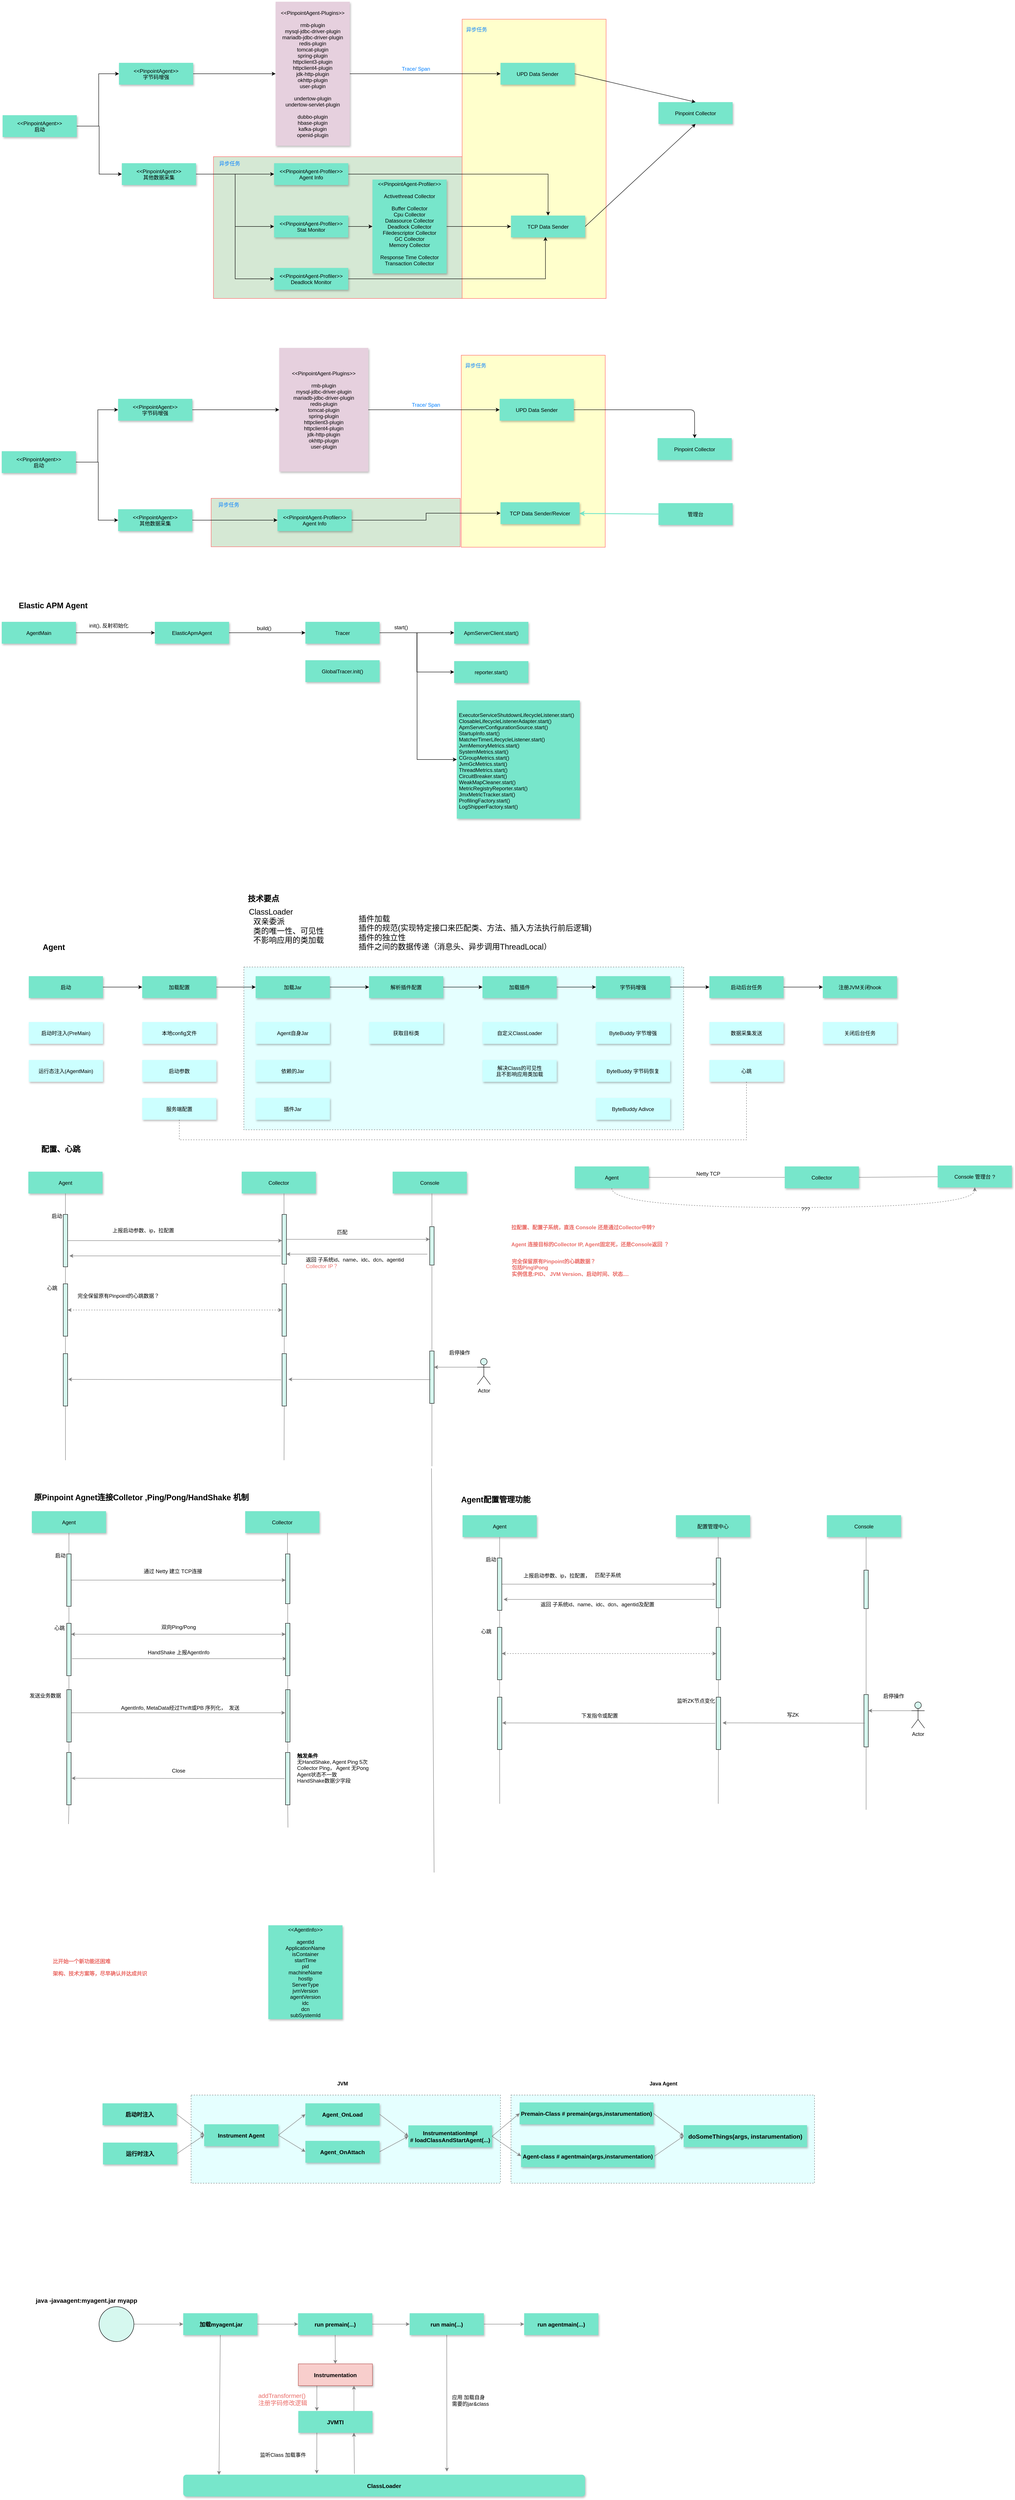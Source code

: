 <mxfile version="14.1.2" type="github">
  <diagram id="gwXjZ_KhgnTB7TFwKm6p" name="第 1 页">
    <mxGraphModel dx="1362" dy="-1675" grid="0" gridSize="10" guides="1" tooltips="1" connect="1" arrows="1" fold="1" page="1" pageScale="1" pageWidth="827" pageHeight="1169" math="0" shadow="0">
      <root>
        <mxCell id="0" />
        <mxCell id="1" parent="0" />
        <mxCell id="Koj_lWtVOOEXYr1vXT_N-277" value="" style="rounded=0;whiteSpace=wrap;html=1;fillColor=#CCFFFF;fontSize=12;align=left;opacity=50;dashed=1;" vertex="1" parent="1">
          <mxGeometry x="1188.25" y="7143" width="695.75" height="202" as="geometry" />
        </mxCell>
        <mxCell id="Koj_lWtVOOEXYr1vXT_N-271" value="" style="rounded=0;whiteSpace=wrap;html=1;fillColor=#CCFFFF;fontSize=12;align=left;opacity=50;dashed=1;" vertex="1" parent="1">
          <mxGeometry x="455" y="7143" width="709" height="202" as="geometry" />
        </mxCell>
        <mxCell id="Koj_lWtVOOEXYr1vXT_N-49" value="" style="rounded=0;whiteSpace=wrap;html=1;fillColor=#CCFFFF;fontSize=12;align=left;opacity=50;dashed=1;" vertex="1" parent="1">
          <mxGeometry x="576" y="4558" width="1008" height="373" as="geometry" />
        </mxCell>
        <mxCell id="6hJ7_hepYG0XDSpaTRYl-1" value="" style="rounded=0;whiteSpace=wrap;html=1;strokeColor=#FF6666;fontColor=#007FFF;fillColor=#D5E8D4;fontSize=12;" parent="1" vertex="1">
          <mxGeometry x="506.25" y="2701" width="571" height="325" as="geometry" />
        </mxCell>
        <mxCell id="6hJ7_hepYG0XDSpaTRYl-2" value="" style="rounded=0;whiteSpace=wrap;html=1;strokeColor=#FF6666;fontColor=#007FFF;fillColor=#FFFFCC;fontSize=12;" parent="1" vertex="1">
          <mxGeometry x="1076.25" y="2386" width="330" height="640" as="geometry" />
        </mxCell>
        <mxCell id="6hJ7_hepYG0XDSpaTRYl-3" style="edgeStyle=elbowEdgeStyle;rounded=0;orthogonalLoop=1;jettySize=auto;html=1;exitX=1;exitY=0.5;exitDx=0;exitDy=0;entryX=0;entryY=0.5;entryDx=0;entryDy=0;fontColor=#007FFF;fontSize=12;" parent="1" source="6hJ7_hepYG0XDSpaTRYl-5" target="6hJ7_hepYG0XDSpaTRYl-11" edge="1">
          <mxGeometry relative="1" as="geometry">
            <Array as="points">
              <mxPoint x="243.25" y="2614" />
              <mxPoint x="243.25" y="2573" />
            </Array>
          </mxGeometry>
        </mxCell>
        <mxCell id="6hJ7_hepYG0XDSpaTRYl-4" style="edgeStyle=elbowEdgeStyle;rounded=0;orthogonalLoop=1;jettySize=auto;html=1;exitX=1;exitY=0.5;exitDx=0;exitDy=0;fontColor=#007FFF;fontSize=12;" parent="1" source="6hJ7_hepYG0XDSpaTRYl-5" target="6hJ7_hepYG0XDSpaTRYl-9" edge="1">
          <mxGeometry relative="1" as="geometry">
            <Array as="points">
              <mxPoint x="244.25" y="2674" />
              <mxPoint x="244.25" y="2664" />
              <mxPoint x="244.25" y="2683" />
            </Array>
          </mxGeometry>
        </mxCell>
        <mxCell id="6hJ7_hepYG0XDSpaTRYl-5" value="&lt;&lt;PinpointAgent&gt;&gt;&#xa;启动" style="shadow=1;fillColor=#77e6cb;strokeColor=none;fontSize=12;" parent="1" vertex="1">
          <mxGeometry x="23" y="2606" width="170" height="50" as="geometry" />
        </mxCell>
        <mxCell id="6hJ7_hepYG0XDSpaTRYl-6" style="edgeStyle=elbowEdgeStyle;rounded=0;orthogonalLoop=1;jettySize=auto;html=1;exitX=1;exitY=0.5;exitDx=0;exitDy=0;fontColor=#007FFF;fontSize=12;" parent="1" source="6hJ7_hepYG0XDSpaTRYl-9" target="6hJ7_hepYG0XDSpaTRYl-14" edge="1">
          <mxGeometry relative="1" as="geometry" />
        </mxCell>
        <mxCell id="6hJ7_hepYG0XDSpaTRYl-7" style="edgeStyle=elbowEdgeStyle;rounded=0;orthogonalLoop=1;jettySize=auto;html=1;exitX=1;exitY=0.5;exitDx=0;exitDy=0;entryX=0;entryY=0.5;entryDx=0;entryDy=0;fontColor=#007FFF;fontSize=12;" parent="1" source="6hJ7_hepYG0XDSpaTRYl-9" target="6hJ7_hepYG0XDSpaTRYl-15" edge="1">
          <mxGeometry relative="1" as="geometry" />
        </mxCell>
        <mxCell id="6hJ7_hepYG0XDSpaTRYl-8" style="edgeStyle=elbowEdgeStyle;rounded=0;orthogonalLoop=1;jettySize=auto;html=1;exitX=1;exitY=0.5;exitDx=0;exitDy=0;fontColor=#007FFF;fontSize=12;" parent="1" source="6hJ7_hepYG0XDSpaTRYl-9" target="6hJ7_hepYG0XDSpaTRYl-16" edge="1">
          <mxGeometry relative="1" as="geometry" />
        </mxCell>
        <mxCell id="6hJ7_hepYG0XDSpaTRYl-9" value="&lt;&lt;PinpointAgent&gt;&gt;&#xa;其他数据采集" style="shadow=1;fillColor=#77e6cb;strokeColor=none;fontSize=12;" parent="1" vertex="1">
          <mxGeometry x="296.25" y="2716" width="170" height="50" as="geometry" />
        </mxCell>
        <mxCell id="6hJ7_hepYG0XDSpaTRYl-10" style="edgeStyle=elbowEdgeStyle;rounded=0;orthogonalLoop=1;jettySize=auto;html=1;exitX=1;exitY=0.5;exitDx=0;exitDy=0;entryX=0;entryY=0.5;entryDx=0;entryDy=0;fontColor=#007FFF;fontSize=12;" parent="1" source="6hJ7_hepYG0XDSpaTRYl-11" target="6hJ7_hepYG0XDSpaTRYl-12" edge="1">
          <mxGeometry relative="1" as="geometry" />
        </mxCell>
        <mxCell id="6hJ7_hepYG0XDSpaTRYl-11" value="&lt;&lt;PinpointAgent&gt;&gt;&#xa;字节码增强" style="shadow=1;fillColor=#77e6cb;strokeColor=none;fontSize=12;" parent="1" vertex="1">
          <mxGeometry x="289.75" y="2486" width="170" height="50" as="geometry" />
        </mxCell>
        <mxCell id="6hJ7_hepYG0XDSpaTRYl-12" value="&lt;&lt;PinpointAgent-Plugins&gt;&gt;&#xa;&#xa;rmb-plugin&#xa;mysql-jdbc-driver-plugin&#xa;mariadb-jdbc-driver-plugin&#xa;redis-plugin&#xa;tomcat-plugin&#xa;spring-plugin&#xa;httpclient3-plugin&#xa;httpclient4-plugin&#xa;jdk-http-plugin&#xa;okhttp-plugin&#xa;user-plugin&#xa;&#xa;undertow-plugin&#xa;undertow-servlet-plugin&#xa;&#xa;dubbo-plugin&#xa;hbase-plugin&#xa;kafka-plugin&#xa;openid-plugin" style="shadow=1;strokeColor=none;fillColor=#E6D0DE;fontSize=12;" parent="1" vertex="1">
          <mxGeometry x="648.75" y="2346" width="170" height="330" as="geometry" />
        </mxCell>
        <mxCell id="6hJ7_hepYG0XDSpaTRYl-13" style="edgeStyle=orthogonalEdgeStyle;rounded=0;orthogonalLoop=1;jettySize=auto;html=1;exitX=1;exitY=0.5;exitDx=0;exitDy=0;fontColor=#007FFF;entryX=0.5;entryY=0;entryDx=0;entryDy=0;fontSize=12;" parent="1" source="6hJ7_hepYG0XDSpaTRYl-14" target="6hJ7_hepYG0XDSpaTRYl-18" edge="1">
          <mxGeometry relative="1" as="geometry">
            <mxPoint x="1380.25" y="2686" as="targetPoint" />
            <Array as="points">
              <mxPoint x="1273.25" y="2741" />
            </Array>
          </mxGeometry>
        </mxCell>
        <mxCell id="6hJ7_hepYG0XDSpaTRYl-14" value="&lt;&lt;PinpointAgent-Profiler&gt;&gt;&#xa;Agent Info" style="shadow=1;fillColor=#77e6cb;strokeColor=none;fontStyle=0;fontSize=12;" parent="1" vertex="1">
          <mxGeometry x="645.25" y="2716" width="170" height="50" as="geometry" />
        </mxCell>
        <mxCell id="6hJ7_hepYG0XDSpaTRYl-15" value="&lt;&lt;PinpointAgent-Profiler&gt;&gt;&#xa;Stat Monitor" style="shadow=1;fillColor=#77e6cb;strokeColor=none;fontStyle=0;fontSize=12;" parent="1" vertex="1">
          <mxGeometry x="645.25" y="2836" width="170" height="50" as="geometry" />
        </mxCell>
        <mxCell id="6hJ7_hepYG0XDSpaTRYl-16" value="&lt;&lt;PinpointAgent-Profiler&gt;&gt;&#xa;Deadlock Monitor" style="shadow=1;fillColor=#77e6cb;strokeColor=none;fontStyle=0;fontSize=12;" parent="1" vertex="1">
          <mxGeometry x="645.25" y="2956" width="170" height="50" as="geometry" />
        </mxCell>
        <mxCell id="6hJ7_hepYG0XDSpaTRYl-17" value="&lt;&lt;PinpointAgent-Profiler&gt;&gt;&#xa;&#xa;Activethread Collector&#xa;&#xa;Buffer Collector&#xa;Cpu Collector&#xa;Datasource Collector&#xa;Deadlock Collector&#xa;Filedescriptor Collector&#xa;GC Collector&#xa;Memory Collector&#xa;&#xa;Response Time Collector&#xa;Transaction Collector&#xa;" style="shadow=1;fillColor=#77e6cb;strokeColor=none;fontStyle=0;fontSize=12;" parent="1" vertex="1">
          <mxGeometry x="870.75" y="2753.5" width="170" height="215" as="geometry" />
        </mxCell>
        <mxCell id="6hJ7_hepYG0XDSpaTRYl-18" value="TCP Data Sender" style="shadow=1;fillColor=#77e6cb;strokeColor=none;fontStyle=0;fontSize=12;" parent="1" vertex="1">
          <mxGeometry x="1188.25" y="2836" width="170" height="50" as="geometry" />
        </mxCell>
        <mxCell id="6hJ7_hepYG0XDSpaTRYl-19" value="Pinpoint Collector" style="shadow=1;fillColor=#77e6cb;strokeColor=none;fontStyle=0;fontSize=12;" parent="1" vertex="1">
          <mxGeometry x="1526.25" y="2576" width="170" height="50" as="geometry" />
        </mxCell>
        <mxCell id="6hJ7_hepYG0XDSpaTRYl-20" style="edgeStyle=orthogonalEdgeStyle;rounded=0;orthogonalLoop=1;jettySize=auto;html=1;exitX=1;exitY=0.5;exitDx=0;exitDy=0;entryX=0.462;entryY=0.98;entryDx=0;entryDy=0;fontColor=#007FFF;entryPerimeter=0;fontSize=12;" parent="1" source="6hJ7_hepYG0XDSpaTRYl-16" target="6hJ7_hepYG0XDSpaTRYl-18" edge="1">
          <mxGeometry relative="1" as="geometry">
            <mxPoint x="843.5" y="2946" as="sourcePoint" />
            <mxPoint x="1408" y="3046" as="targetPoint" />
            <Array as="points">
              <mxPoint x="1267.25" y="2981" />
              <mxPoint x="1267.25" y="2885" />
            </Array>
          </mxGeometry>
        </mxCell>
        <mxCell id="6hJ7_hepYG0XDSpaTRYl-21" value="" style="endArrow=classic;html=1;fontColor=#007FFF;exitX=1;exitY=0.5;exitDx=0;exitDy=0;entryX=0;entryY=0.5;entryDx=0;entryDy=0;fontSize=12;" parent="1" source="6hJ7_hepYG0XDSpaTRYl-15" target="6hJ7_hepYG0XDSpaTRYl-17" edge="1">
          <mxGeometry width="50" height="50" relative="1" as="geometry">
            <mxPoint x="926.25" y="2846" as="sourcePoint" />
            <mxPoint x="976.25" y="2796" as="targetPoint" />
          </mxGeometry>
        </mxCell>
        <mxCell id="6hJ7_hepYG0XDSpaTRYl-22" value="" style="endArrow=classic;html=1;fontColor=#007FFF;entryX=0;entryY=0.5;entryDx=0;entryDy=0;fontSize=12;" parent="1" source="6hJ7_hepYG0XDSpaTRYl-17" target="6hJ7_hepYG0XDSpaTRYl-18" edge="1">
          <mxGeometry width="50" height="50" relative="1" as="geometry">
            <mxPoint x="1219.25" y="2860.5" as="sourcePoint" />
            <mxPoint x="1276.25" y="2861" as="targetPoint" />
          </mxGeometry>
        </mxCell>
        <mxCell id="6hJ7_hepYG0XDSpaTRYl-23" value="" style="endArrow=classic;html=1;fontColor=#007FFF;exitX=1;exitY=0.5;exitDx=0;exitDy=0;entryX=0.5;entryY=1;entryDx=0;entryDy=0;fontSize=12;" parent="1" source="6hJ7_hepYG0XDSpaTRYl-18" target="6hJ7_hepYG0XDSpaTRYl-19" edge="1">
          <mxGeometry width="50" height="50" relative="1" as="geometry">
            <mxPoint x="1463.25" y="2860.5" as="sourcePoint" />
            <mxPoint x="1593.25" y="2860.5" as="targetPoint" />
          </mxGeometry>
        </mxCell>
        <mxCell id="6hJ7_hepYG0XDSpaTRYl-24" value="UPD Data Sender" style="shadow=1;fillColor=#77e6cb;strokeColor=none;fontStyle=0;fontSize=12;" parent="1" vertex="1">
          <mxGeometry x="1164.25" y="2486" width="170" height="50" as="geometry" />
        </mxCell>
        <mxCell id="6hJ7_hepYG0XDSpaTRYl-25" value="" style="endArrow=classic;html=1;fontColor=#007FFF;entryX=0;entryY=0.5;entryDx=0;entryDy=0;exitX=1;exitY=0.5;exitDx=0;exitDy=0;fontSize=12;" parent="1" source="6hJ7_hepYG0XDSpaTRYl-12" target="6hJ7_hepYG0XDSpaTRYl-24" edge="1">
          <mxGeometry width="50" height="50" relative="1" as="geometry">
            <mxPoint x="856.25" y="2480" as="sourcePoint" />
            <mxPoint x="975.75" y="2480.29" as="targetPoint" />
          </mxGeometry>
        </mxCell>
        <mxCell id="6hJ7_hepYG0XDSpaTRYl-26" value="Trace/ Span" style="edgeLabel;html=1;align=center;verticalAlign=middle;resizable=0;points=[];fontColor=#007FFF;fontSize=12;" parent="6hJ7_hepYG0XDSpaTRYl-25" vertex="1" connectable="0">
          <mxGeometry x="-0.117" y="1" relative="1" as="geometry">
            <mxPoint x="-1.81" y="-10" as="offset" />
          </mxGeometry>
        </mxCell>
        <mxCell id="6hJ7_hepYG0XDSpaTRYl-27" value="" style="endArrow=classic;html=1;fontColor=#007FFF;exitX=1;exitY=0.5;exitDx=0;exitDy=0;entryX=0.5;entryY=0;entryDx=0;entryDy=0;fontSize=12;" parent="1" source="6hJ7_hepYG0XDSpaTRYl-24" target="6hJ7_hepYG0XDSpaTRYl-19" edge="1">
          <mxGeometry width="50" height="50" relative="1" as="geometry">
            <mxPoint x="1168.75" y="2466" as="sourcePoint" />
            <mxPoint x="1329.75" y="2466" as="targetPoint" />
          </mxGeometry>
        </mxCell>
        <mxCell id="6hJ7_hepYG0XDSpaTRYl-28" value="异步任务" style="text;html=1;align=center;verticalAlign=middle;resizable=0;points=[];autosize=1;fontColor=#007FFF;fontSize=12;" parent="1" vertex="1">
          <mxGeometry x="1079.94" y="2401" width="58" height="18" as="geometry" />
        </mxCell>
        <mxCell id="6hJ7_hepYG0XDSpaTRYl-29" value="异步任务" style="text;html=1;align=center;verticalAlign=middle;resizable=0;points=[];autosize=1;fontColor=#007FFF;fontSize=12;" parent="1" vertex="1">
          <mxGeometry x="513.5" y="2708" width="58" height="18" as="geometry" />
        </mxCell>
        <mxCell id="6hJ7_hepYG0XDSpaTRYl-30" value="" style="rounded=0;whiteSpace=wrap;html=1;strokeColor=#FF6666;fontColor=#007FFF;fillColor=#D5E8D4;fontSize=12;" parent="1" vertex="1">
          <mxGeometry x="500.94" y="3484" width="571" height="111" as="geometry" />
        </mxCell>
        <mxCell id="6hJ7_hepYG0XDSpaTRYl-31" value="" style="rounded=0;whiteSpace=wrap;html=1;strokeColor=#FF6666;fontColor=#007FFF;fillColor=#FFFFCC;fontSize=12;" parent="1" vertex="1">
          <mxGeometry x="1074.25" y="3156" width="330" height="440" as="geometry" />
        </mxCell>
        <mxCell id="6hJ7_hepYG0XDSpaTRYl-32" style="edgeStyle=elbowEdgeStyle;rounded=0;orthogonalLoop=1;jettySize=auto;html=1;exitX=1;exitY=0.5;exitDx=0;exitDy=0;entryX=0;entryY=0.5;entryDx=0;entryDy=0;fontColor=#007FFF;fontSize=12;" parent="1" source="6hJ7_hepYG0XDSpaTRYl-34" target="6hJ7_hepYG0XDSpaTRYl-40" edge="1">
          <mxGeometry relative="1" as="geometry">
            <Array as="points">
              <mxPoint x="241.25" y="3384" />
              <mxPoint x="241.25" y="3343" />
            </Array>
          </mxGeometry>
        </mxCell>
        <mxCell id="6hJ7_hepYG0XDSpaTRYl-33" style="edgeStyle=elbowEdgeStyle;rounded=0;orthogonalLoop=1;jettySize=auto;html=1;exitX=1;exitY=0.5;exitDx=0;exitDy=0;fontColor=#007FFF;fontSize=12;" parent="1" source="6hJ7_hepYG0XDSpaTRYl-34" target="6hJ7_hepYG0XDSpaTRYl-38" edge="1">
          <mxGeometry relative="1" as="geometry">
            <Array as="points">
              <mxPoint x="242.25" y="3444" />
              <mxPoint x="242.25" y="3434" />
              <mxPoint x="242.25" y="3453" />
            </Array>
          </mxGeometry>
        </mxCell>
        <mxCell id="6hJ7_hepYG0XDSpaTRYl-34" value="&lt;&lt;PinpointAgent&gt;&gt;&#xa;启动" style="shadow=1;fillColor=#77e6cb;strokeColor=none;fontSize=12;" parent="1" vertex="1">
          <mxGeometry x="21" y="3376" width="170" height="50" as="geometry" />
        </mxCell>
        <mxCell id="6hJ7_hepYG0XDSpaTRYl-35" style="edgeStyle=elbowEdgeStyle;rounded=0;orthogonalLoop=1;jettySize=auto;html=1;exitX=1;exitY=0.5;exitDx=0;exitDy=0;fontColor=#007FFF;fontSize=12;" parent="1" source="6hJ7_hepYG0XDSpaTRYl-38" target="6hJ7_hepYG0XDSpaTRYl-43" edge="1">
          <mxGeometry relative="1" as="geometry" />
        </mxCell>
        <mxCell id="6hJ7_hepYG0XDSpaTRYl-38" value="&lt;&lt;PinpointAgent&gt;&gt;&#xa;其他数据采集" style="shadow=1;fillColor=#77e6cb;strokeColor=none;fontSize=12;" parent="1" vertex="1">
          <mxGeometry x="287.75" y="3509" width="170" height="50" as="geometry" />
        </mxCell>
        <mxCell id="6hJ7_hepYG0XDSpaTRYl-39" style="edgeStyle=elbowEdgeStyle;rounded=0;orthogonalLoop=1;jettySize=auto;html=1;exitX=1;exitY=0.5;exitDx=0;exitDy=0;entryX=0;entryY=0.5;entryDx=0;entryDy=0;fontColor=#007FFF;fontSize=12;" parent="1" source="6hJ7_hepYG0XDSpaTRYl-40" target="6hJ7_hepYG0XDSpaTRYl-41" edge="1">
          <mxGeometry relative="1" as="geometry" />
        </mxCell>
        <mxCell id="6hJ7_hepYG0XDSpaTRYl-40" value="&lt;&lt;PinpointAgent&gt;&gt;&#xa;字节码增强" style="shadow=1;fillColor=#77e6cb;strokeColor=none;fontSize=12;" parent="1" vertex="1">
          <mxGeometry x="287.75" y="3256" width="170" height="50" as="geometry" />
        </mxCell>
        <mxCell id="6hJ7_hepYG0XDSpaTRYl-41" value="&lt;&lt;PinpointAgent-Plugins&gt;&gt;&#xa;&#xa;rmb-plugin&#xa;mysql-jdbc-driver-plugin&#xa;mariadb-jdbc-driver-plugin&#xa;redis-plugin&#xa;tomcat-plugin&#xa;spring-plugin&#xa;httpclient3-plugin&#xa;httpclient4-plugin&#xa;jdk-http-plugin&#xa;okhttp-plugin&#xa;user-plugin" style="shadow=1;strokeColor=none;fillColor=#E6D0DE;fontSize=12;" parent="1" vertex="1">
          <mxGeometry x="657" y="3139.25" width="204.25" height="283.5" as="geometry" />
        </mxCell>
        <mxCell id="6hJ7_hepYG0XDSpaTRYl-67" style="edgeStyle=orthogonalEdgeStyle;rounded=0;orthogonalLoop=1;jettySize=auto;html=1;strokeWidth=1;fontSize=12;" parent="1" source="6hJ7_hepYG0XDSpaTRYl-43" target="6hJ7_hepYG0XDSpaTRYl-61" edge="1">
          <mxGeometry relative="1" as="geometry" />
        </mxCell>
        <mxCell id="6hJ7_hepYG0XDSpaTRYl-43" value="&lt;&lt;PinpointAgent-Profiler&gt;&gt;&#xa;Agent Info" style="shadow=1;fillColor=#77e6cb;strokeColor=none;fontStyle=0;fontSize=12;" parent="1" vertex="1">
          <mxGeometry x="653" y="3509" width="170" height="50" as="geometry" />
        </mxCell>
        <mxCell id="6hJ7_hepYG0XDSpaTRYl-48" value="Pinpoint Collector" style="shadow=1;fillColor=#77e6cb;strokeColor=none;fontStyle=0;fontSize=12;" parent="1" vertex="1">
          <mxGeometry x="1524.25" y="3346" width="170" height="50" as="geometry" />
        </mxCell>
        <mxCell id="6hJ7_hepYG0XDSpaTRYl-53" value="UPD Data Sender" style="shadow=1;fillColor=#77e6cb;strokeColor=none;fontStyle=0;fontSize=12;" parent="1" vertex="1">
          <mxGeometry x="1162.25" y="3256" width="170" height="50" as="geometry" />
        </mxCell>
        <mxCell id="6hJ7_hepYG0XDSpaTRYl-54" value="" style="endArrow=classic;html=1;fontColor=#007FFF;entryX=0;entryY=0.5;entryDx=0;entryDy=0;exitX=1;exitY=0.5;exitDx=0;exitDy=0;fontSize=12;" parent="1" source="6hJ7_hepYG0XDSpaTRYl-41" target="6hJ7_hepYG0XDSpaTRYl-53" edge="1">
          <mxGeometry width="50" height="50" relative="1" as="geometry">
            <mxPoint x="854.25" y="3250" as="sourcePoint" />
            <mxPoint x="973.75" y="3250.29" as="targetPoint" />
          </mxGeometry>
        </mxCell>
        <mxCell id="6hJ7_hepYG0XDSpaTRYl-55" value="Trace/ Span" style="edgeLabel;html=1;align=center;verticalAlign=middle;resizable=0;points=[];fontColor=#007FFF;fontSize=12;" parent="6hJ7_hepYG0XDSpaTRYl-54" vertex="1" connectable="0">
          <mxGeometry x="-0.117" y="1" relative="1" as="geometry">
            <mxPoint x="-1.81" y="-10" as="offset" />
          </mxGeometry>
        </mxCell>
        <mxCell id="6hJ7_hepYG0XDSpaTRYl-56" value="" style="endArrow=classic;html=1;fontColor=#007FFF;exitX=1;exitY=0.5;exitDx=0;exitDy=0;entryX=0.5;entryY=0;entryDx=0;entryDy=0;fontSize=12;" parent="1" source="6hJ7_hepYG0XDSpaTRYl-53" target="6hJ7_hepYG0XDSpaTRYl-48" edge="1">
          <mxGeometry width="50" height="50" relative="1" as="geometry">
            <mxPoint x="1166.75" y="3236" as="sourcePoint" />
            <mxPoint x="1327.75" y="3236" as="targetPoint" />
            <Array as="points">
              <mxPoint x="1609" y="3281" />
            </Array>
          </mxGeometry>
        </mxCell>
        <mxCell id="6hJ7_hepYG0XDSpaTRYl-57" value="异步任务" style="text;html=1;align=center;verticalAlign=middle;resizable=0;points=[];autosize=1;fontColor=#007FFF;fontSize=12;" parent="1" vertex="1">
          <mxGeometry x="1077.94" y="3171" width="58" height="18" as="geometry" />
        </mxCell>
        <mxCell id="6hJ7_hepYG0XDSpaTRYl-58" value="异步任务" style="text;html=1;align=center;verticalAlign=middle;resizable=0;points=[];autosize=1;fontColor=#007FFF;fontSize=12;" parent="1" vertex="1">
          <mxGeometry x="512.25" y="3490" width="58" height="18" as="geometry" />
        </mxCell>
        <mxCell id="6hJ7_hepYG0XDSpaTRYl-59" value="管理台" style="shadow=1;fillColor=#77e6cb;strokeColor=none;fontStyle=0;fontSize=12;" parent="1" vertex="1">
          <mxGeometry x="1526.25" y="3495" width="170" height="50" as="geometry" />
        </mxCell>
        <mxCell id="6hJ7_hepYG0XDSpaTRYl-60" value="" style="endArrow=classic;html=1;fontColor=#007FFF;exitX=0;exitY=0.5;exitDx=0;exitDy=0;strokeColor=#77E6CB;strokeWidth=2;fontSize=12;" parent="1" source="6hJ7_hepYG0XDSpaTRYl-59" target="6hJ7_hepYG0XDSpaTRYl-61" edge="1">
          <mxGeometry width="50" height="50" relative="1" as="geometry">
            <mxPoint x="1342.25" y="3291" as="sourcePoint" />
            <mxPoint x="1408" y="3547" as="targetPoint" />
          </mxGeometry>
        </mxCell>
        <mxCell id="6hJ7_hepYG0XDSpaTRYl-61" value="TCP Data Sender/Revicer" style="shadow=1;fillColor=#77e6cb;strokeColor=none;fontStyle=0;fontSize=12;" parent="1" vertex="1">
          <mxGeometry x="1164.25" y="3493" width="181" height="50" as="geometry" />
        </mxCell>
        <mxCell id="Koj_lWtVOOEXYr1vXT_N-4" style="edgeStyle=orthogonalEdgeStyle;rounded=0;orthogonalLoop=1;jettySize=auto;html=1;exitX=1;exitY=0.5;exitDx=0;exitDy=0;entryX=0;entryY=0.5;entryDx=0;entryDy=0;fontSize=12;" edge="1" parent="1" source="Koj_lWtVOOEXYr1vXT_N-1" target="Koj_lWtVOOEXYr1vXT_N-3">
          <mxGeometry relative="1" as="geometry" />
        </mxCell>
        <mxCell id="Koj_lWtVOOEXYr1vXT_N-1" value="AgentMain" style="shadow=1;fillColor=#77e6cb;strokeColor=none;fontSize=12;" vertex="1" parent="1">
          <mxGeometry x="21" y="3767" width="170" height="50" as="geometry" />
        </mxCell>
        <mxCell id="Koj_lWtVOOEXYr1vXT_N-2" value="&lt;font style=&quot;font-size: 18px&quot;&gt;Elastic APM Agent&lt;/font&gt;" style="text;html=1;strokeColor=none;fillColor=none;align=center;verticalAlign=middle;whiteSpace=wrap;rounded=0;fontStyle=1" vertex="1" parent="1">
          <mxGeometry x="47" y="3720" width="184" height="20" as="geometry" />
        </mxCell>
        <mxCell id="Koj_lWtVOOEXYr1vXT_N-8" style="edgeStyle=orthogonalEdgeStyle;rounded=0;orthogonalLoop=1;jettySize=auto;html=1;exitX=1;exitY=0.5;exitDx=0;exitDy=0;fontSize=12;" edge="1" parent="1" source="Koj_lWtVOOEXYr1vXT_N-3" target="Koj_lWtVOOEXYr1vXT_N-7">
          <mxGeometry relative="1" as="geometry" />
        </mxCell>
        <mxCell id="Koj_lWtVOOEXYr1vXT_N-3" value="ElasticApmAgent" style="shadow=1;fillColor=#77e6cb;strokeColor=none;fontSize=12;" vertex="1" parent="1">
          <mxGeometry x="372" y="3767" width="170" height="50" as="geometry" />
        </mxCell>
        <mxCell id="Koj_lWtVOOEXYr1vXT_N-6" value="init(), 反射初始化" style="text;html=1;align=center;verticalAlign=middle;resizable=0;points=[];autosize=1;fontSize=12;" vertex="1" parent="1">
          <mxGeometry x="216" y="3767" width="100" height="18" as="geometry" />
        </mxCell>
        <mxCell id="Koj_lWtVOOEXYr1vXT_N-14" style="edgeStyle=orthogonalEdgeStyle;rounded=0;orthogonalLoop=1;jettySize=auto;html=1;exitX=1;exitY=0.5;exitDx=0;exitDy=0;fontSize=12;" edge="1" parent="1" source="Koj_lWtVOOEXYr1vXT_N-7" target="Koj_lWtVOOEXYr1vXT_N-11">
          <mxGeometry relative="1" as="geometry" />
        </mxCell>
        <mxCell id="Koj_lWtVOOEXYr1vXT_N-7" value="Tracer" style="shadow=1;fillColor=#77e6cb;strokeColor=none;fontSize=12;" vertex="1" parent="1">
          <mxGeometry x="717" y="3767" width="170" height="50" as="geometry" />
        </mxCell>
        <mxCell id="Koj_lWtVOOEXYr1vXT_N-9" value="build()" style="text;html=1;align=center;verticalAlign=middle;resizable=0;points=[];autosize=1;fontSize=12;" vertex="1" parent="1">
          <mxGeometry x="600" y="3773" width="43" height="18" as="geometry" />
        </mxCell>
        <mxCell id="Koj_lWtVOOEXYr1vXT_N-10" value="GlobalTracer.init()" style="shadow=1;fillColor=#77e6cb;strokeColor=none;fontSize=12;" vertex="1" parent="1">
          <mxGeometry x="717" y="3855" width="170" height="50" as="geometry" />
        </mxCell>
        <mxCell id="Koj_lWtVOOEXYr1vXT_N-11" value="ApmServerClient.start()" style="shadow=1;fillColor=#77e6cb;strokeColor=none;fontSize=12;" vertex="1" parent="1">
          <mxGeometry x="1058" y="3767" width="170" height="50" as="geometry" />
        </mxCell>
        <mxCell id="Koj_lWtVOOEXYr1vXT_N-12" value="reporter.start()" style="shadow=1;fillColor=#77e6cb;strokeColor=none;fontSize=12;" vertex="1" parent="1">
          <mxGeometry x="1058" y="3857" width="170" height="50" as="geometry" />
        </mxCell>
        <mxCell id="Koj_lWtVOOEXYr1vXT_N-13" value="ExecutorServiceShutdownLifecycleListener.start()&#xa;ClosableLifecycleListenerAdapter.start()&#xa;ApmServerConfigurationSource.start()&#xa;StartupInfo.start()&#xa;MatcherTimerLifecycleListener.start()&#xa;JvmMemoryMetrics.start()&#xa;SystemMetrics.start()&#xa;CGroupMetrics.start()&#xa;JvmGcMetrics.start()&#xa;ThreadMetrics.start()&#xa;CircuitBreaker.start()&#xa;WeakMapCleaner.start()&#xa;MetricRegistryReporter.start()&#xa;JmxMetricTracker.start()&#xa;ProfilingFactory.start()&#xa;LogShipperFactory.start()" style="shadow=1;fillColor=#77e6cb;strokeColor=none;fontSize=12;align=left;spacingTop=5;spacing=5;" vertex="1" parent="1">
          <mxGeometry x="1064" y="3947" width="282" height="271" as="geometry" />
        </mxCell>
        <mxCell id="Koj_lWtVOOEXYr1vXT_N-15" style="edgeStyle=orthogonalEdgeStyle;rounded=0;orthogonalLoop=1;jettySize=auto;html=1;exitX=1;exitY=0.5;exitDx=0;exitDy=0;fontSize=12;entryX=0;entryY=0.5;entryDx=0;entryDy=0;" edge="1" parent="1" source="Koj_lWtVOOEXYr1vXT_N-7" target="Koj_lWtVOOEXYr1vXT_N-12">
          <mxGeometry relative="1" as="geometry">
            <mxPoint x="897" y="3802" as="sourcePoint" />
            <mxPoint x="1068" y="3802" as="targetPoint" />
          </mxGeometry>
        </mxCell>
        <mxCell id="Koj_lWtVOOEXYr1vXT_N-16" style="edgeStyle=orthogonalEdgeStyle;rounded=0;orthogonalLoop=1;jettySize=auto;html=1;exitX=1;exitY=0.5;exitDx=0;exitDy=0;fontSize=12;entryX=0;entryY=0.5;entryDx=0;entryDy=0;" edge="1" parent="1" source="Koj_lWtVOOEXYr1vXT_N-7" target="Koj_lWtVOOEXYr1vXT_N-13">
          <mxGeometry relative="1" as="geometry">
            <mxPoint x="897" y="3802" as="sourcePoint" />
            <mxPoint x="1068" y="3892" as="targetPoint" />
            <Array as="points">
              <mxPoint x="973" y="3792" />
              <mxPoint x="973" y="4083" />
            </Array>
          </mxGeometry>
        </mxCell>
        <mxCell id="Koj_lWtVOOEXYr1vXT_N-17" value="start()" style="text;html=1;align=center;verticalAlign=middle;resizable=0;points=[];autosize=1;fontSize=12;" vertex="1" parent="1">
          <mxGeometry x="915" y="3771" width="41" height="18" as="geometry" />
        </mxCell>
        <mxCell id="Koj_lWtVOOEXYr1vXT_N-23" style="edgeStyle=orthogonalEdgeStyle;rounded=0;orthogonalLoop=1;jettySize=auto;html=1;exitX=1;exitY=0.5;exitDx=0;exitDy=0;fontSize=12;" edge="1" parent="1" source="Koj_lWtVOOEXYr1vXT_N-18" target="Koj_lWtVOOEXYr1vXT_N-19">
          <mxGeometry relative="1" as="geometry" />
        </mxCell>
        <mxCell id="Koj_lWtVOOEXYr1vXT_N-18" value="启动" style="shadow=1;fillColor=#77e6cb;strokeColor=none;fontSize=12;" vertex="1" parent="1">
          <mxGeometry x="83" y="4579" width="170" height="50" as="geometry" />
        </mxCell>
        <mxCell id="Koj_lWtVOOEXYr1vXT_N-24" style="edgeStyle=orthogonalEdgeStyle;rounded=0;orthogonalLoop=1;jettySize=auto;html=1;exitX=1;exitY=0.5;exitDx=0;exitDy=0;fontSize=12;" edge="1" parent="1" source="Koj_lWtVOOEXYr1vXT_N-19" target="Koj_lWtVOOEXYr1vXT_N-20">
          <mxGeometry relative="1" as="geometry" />
        </mxCell>
        <mxCell id="Koj_lWtVOOEXYr1vXT_N-19" value="加载配置" style="shadow=1;fillColor=#77e6cb;strokeColor=none;fontSize=12;" vertex="1" parent="1">
          <mxGeometry x="343" y="4579" width="170" height="50" as="geometry" />
        </mxCell>
        <mxCell id="Koj_lWtVOOEXYr1vXT_N-25" style="edgeStyle=orthogonalEdgeStyle;rounded=0;orthogonalLoop=1;jettySize=auto;html=1;exitX=1;exitY=0.5;exitDx=0;exitDy=0;fontSize=12;" edge="1" parent="1" source="Koj_lWtVOOEXYr1vXT_N-20" target="Koj_lWtVOOEXYr1vXT_N-21">
          <mxGeometry relative="1" as="geometry" />
        </mxCell>
        <mxCell id="Koj_lWtVOOEXYr1vXT_N-20" value="加载Jar" style="shadow=1;fillColor=#77e6cb;strokeColor=none;fontSize=12;" vertex="1" parent="1">
          <mxGeometry x="603" y="4579" width="170" height="50" as="geometry" />
        </mxCell>
        <mxCell id="Koj_lWtVOOEXYr1vXT_N-26" style="edgeStyle=orthogonalEdgeStyle;rounded=0;orthogonalLoop=1;jettySize=auto;html=1;exitX=1;exitY=0.5;exitDx=0;exitDy=0;fontSize=12;" edge="1" parent="1" source="Koj_lWtVOOEXYr1vXT_N-21" target="Koj_lWtVOOEXYr1vXT_N-22">
          <mxGeometry relative="1" as="geometry" />
        </mxCell>
        <mxCell id="Koj_lWtVOOEXYr1vXT_N-21" value="解析插件配置" style="shadow=1;fillColor=#77e6cb;strokeColor=none;fontSize=12;" vertex="1" parent="1">
          <mxGeometry x="863" y="4579" width="170" height="50" as="geometry" />
        </mxCell>
        <mxCell id="Koj_lWtVOOEXYr1vXT_N-41" style="edgeStyle=orthogonalEdgeStyle;rounded=0;orthogonalLoop=1;jettySize=auto;html=1;exitX=1;exitY=0.5;exitDx=0;exitDy=0;fontSize=12;" edge="1" parent="1" source="Koj_lWtVOOEXYr1vXT_N-22" target="Koj_lWtVOOEXYr1vXT_N-38">
          <mxGeometry relative="1" as="geometry" />
        </mxCell>
        <mxCell id="Koj_lWtVOOEXYr1vXT_N-22" value="加载插件" style="shadow=1;fillColor=#77e6cb;strokeColor=none;fontSize=12;" vertex="1" parent="1">
          <mxGeometry x="1123" y="4579" width="170" height="50" as="geometry" />
        </mxCell>
        <mxCell id="Koj_lWtVOOEXYr1vXT_N-27" value="启动时注入(PreMain)" style="shadow=1;strokeColor=none;fontSize=12;fillColor=#CCFFFF;" vertex="1" parent="1">
          <mxGeometry x="83" y="4684" width="170" height="50" as="geometry" />
        </mxCell>
        <mxCell id="Koj_lWtVOOEXYr1vXT_N-28" value="运行态注入(AgentMain)" style="shadow=1;strokeColor=none;fontSize=12;fillColor=#CCFFFF;" vertex="1" parent="1">
          <mxGeometry x="83" y="4771" width="170" height="50" as="geometry" />
        </mxCell>
        <mxCell id="Koj_lWtVOOEXYr1vXT_N-29" value="本地config文件" style="shadow=1;strokeColor=none;fontSize=12;fillColor=#CCFFFF;" vertex="1" parent="1">
          <mxGeometry x="343" y="4684" width="170" height="50" as="geometry" />
        </mxCell>
        <mxCell id="Koj_lWtVOOEXYr1vXT_N-30" value="启动参数" style="shadow=1;strokeColor=none;fontSize=12;fillColor=#CCFFFF;" vertex="1" parent="1">
          <mxGeometry x="343" y="4771" width="170" height="50" as="geometry" />
        </mxCell>
        <mxCell id="Koj_lWtVOOEXYr1vXT_N-57" style="edgeStyle=orthogonalEdgeStyle;rounded=0;orthogonalLoop=1;jettySize=auto;html=1;exitX=0.5;exitY=1;exitDx=0;exitDy=0;fontSize=12;entryX=0.5;entryY=1;entryDx=0;entryDy=0;dashed=1;endArrow=none;endFill=0;strokeColor=#808080;" edge="1" parent="1" source="Koj_lWtVOOEXYr1vXT_N-31" target="Koj_lWtVOOEXYr1vXT_N-45">
          <mxGeometry relative="1" as="geometry">
            <mxPoint x="1776.889" y="4914.778" as="targetPoint" />
            <Array as="points">
              <mxPoint x="428" y="4954" />
              <mxPoint x="1728" y="4954" />
            </Array>
          </mxGeometry>
        </mxCell>
        <mxCell id="Koj_lWtVOOEXYr1vXT_N-31" value="服务端配置" style="shadow=1;strokeColor=none;fontSize=12;fillColor=#CCFFFF;" vertex="1" parent="1">
          <mxGeometry x="343" y="4858" width="170" height="50" as="geometry" />
        </mxCell>
        <mxCell id="Koj_lWtVOOEXYr1vXT_N-32" value="Agent自身Jar" style="shadow=1;strokeColor=none;fontSize=12;fillColor=#CCFFFF;" vertex="1" parent="1">
          <mxGeometry x="603" y="4684" width="170" height="50" as="geometry" />
        </mxCell>
        <mxCell id="Koj_lWtVOOEXYr1vXT_N-33" value="依赖的Jar" style="shadow=1;strokeColor=none;fontSize=12;fillColor=#CCFFFF;" vertex="1" parent="1">
          <mxGeometry x="603" y="4771" width="170" height="50" as="geometry" />
        </mxCell>
        <mxCell id="Koj_lWtVOOEXYr1vXT_N-34" value="插件Jar" style="shadow=1;strokeColor=none;fontSize=12;fillColor=#CCFFFF;" vertex="1" parent="1">
          <mxGeometry x="603" y="4858" width="170" height="50" as="geometry" />
        </mxCell>
        <mxCell id="Koj_lWtVOOEXYr1vXT_N-35" value="获取目标类" style="shadow=1;strokeColor=none;fontSize=12;fillColor=#CCFFFF;" vertex="1" parent="1">
          <mxGeometry x="863" y="4684" width="170" height="50" as="geometry" />
        </mxCell>
        <mxCell id="Koj_lWtVOOEXYr1vXT_N-47" style="edgeStyle=orthogonalEdgeStyle;rounded=0;orthogonalLoop=1;jettySize=auto;html=1;exitX=1;exitY=0.5;exitDx=0;exitDy=0;fontSize=12;" edge="1" parent="1" source="Koj_lWtVOOEXYr1vXT_N-38" target="Koj_lWtVOOEXYr1vXT_N-42">
          <mxGeometry relative="1" as="geometry" />
        </mxCell>
        <mxCell id="Koj_lWtVOOEXYr1vXT_N-38" value="字节码增强" style="shadow=1;fillColor=#77e6cb;strokeColor=none;fontSize=12;" vertex="1" parent="1">
          <mxGeometry x="1383" y="4579" width="170" height="50" as="geometry" />
        </mxCell>
        <mxCell id="Koj_lWtVOOEXYr1vXT_N-39" value="自定义ClassLoader" style="shadow=1;strokeColor=none;fontSize=12;fillColor=#CCFFFF;" vertex="1" parent="1">
          <mxGeometry x="1123" y="4684" width="170" height="50" as="geometry" />
        </mxCell>
        <mxCell id="Koj_lWtVOOEXYr1vXT_N-40" value="解决Class的可见性&#xa;且不影响应用类加载" style="shadow=1;strokeColor=none;fontSize=12;fillColor=#CCFFFF;" vertex="1" parent="1">
          <mxGeometry x="1123" y="4771" width="170" height="50" as="geometry" />
        </mxCell>
        <mxCell id="Koj_lWtVOOEXYr1vXT_N-48" style="edgeStyle=orthogonalEdgeStyle;rounded=0;orthogonalLoop=1;jettySize=auto;html=1;exitX=1;exitY=0.5;exitDx=0;exitDy=0;fontSize=12;" edge="1" parent="1" source="Koj_lWtVOOEXYr1vXT_N-42" target="Koj_lWtVOOEXYr1vXT_N-46">
          <mxGeometry relative="1" as="geometry" />
        </mxCell>
        <mxCell id="Koj_lWtVOOEXYr1vXT_N-42" value="启动后台任务" style="shadow=1;fillColor=#77e6cb;strokeColor=none;fontSize=12;" vertex="1" parent="1">
          <mxGeometry x="1643" y="4579" width="170" height="50" as="geometry" />
        </mxCell>
        <mxCell id="Koj_lWtVOOEXYr1vXT_N-44" value="数据采集发送" style="shadow=1;strokeColor=none;fontSize=12;fillColor=#CCFFFF;" vertex="1" parent="1">
          <mxGeometry x="1643" y="4684" width="170" height="50" as="geometry" />
        </mxCell>
        <mxCell id="Koj_lWtVOOEXYr1vXT_N-45" value="心跳" style="shadow=1;strokeColor=none;fontSize=12;fillColor=#CCFFFF;" vertex="1" parent="1">
          <mxGeometry x="1643" y="4771" width="170" height="50" as="geometry" />
        </mxCell>
        <mxCell id="Koj_lWtVOOEXYr1vXT_N-46" value="注册JVM关闭hook" style="shadow=1;fillColor=#77e6cb;strokeColor=none;fontSize=12;" vertex="1" parent="1">
          <mxGeometry x="1903" y="4579" width="170" height="50" as="geometry" />
        </mxCell>
        <mxCell id="Koj_lWtVOOEXYr1vXT_N-50" value="&lt;span style=&quot;font-size: 18px&quot;&gt;Agent&lt;/span&gt;" style="text;html=1;strokeColor=none;fillColor=none;align=center;verticalAlign=middle;whiteSpace=wrap;rounded=0;fontStyle=1" vertex="1" parent="1">
          <mxGeometry x="90" y="4503" width="101" height="20" as="geometry" />
        </mxCell>
        <mxCell id="Koj_lWtVOOEXYr1vXT_N-51" value="&lt;font style=&quot;font-size: 18px&quot;&gt;技术要点&lt;/font&gt;" style="text;html=1;strokeColor=none;fillColor=none;align=center;verticalAlign=middle;whiteSpace=wrap;rounded=0;fontStyle=1" vertex="1" parent="1">
          <mxGeometry x="558" y="4392" width="126" height="20" as="geometry" />
        </mxCell>
        <mxCell id="Koj_lWtVOOEXYr1vXT_N-52" value="&lt;div style=&quot;text-align: left&quot;&gt;&lt;span style=&quot;font-size: 18px ; font-weight: normal&quot;&gt;ClassLoader&lt;/span&gt;&lt;/div&gt;&lt;font style=&quot;font-size: 18px ; font-weight: normal&quot;&gt;&lt;div style=&quot;text-align: left&quot;&gt;&lt;span&gt;&amp;nbsp; 双亲委派&lt;/span&gt;&lt;/div&gt;&lt;div style=&quot;text-align: left&quot;&gt;&lt;span&gt;&amp;nbsp; 类的唯一性、可见性&lt;/span&gt;&lt;/div&gt;&lt;div style=&quot;text-align: left&quot;&gt;&lt;span&gt;&amp;nbsp; 不影响应用的类加载&lt;/span&gt;&lt;/div&gt;&lt;/font&gt;" style="text;html=1;strokeColor=none;fillColor=none;align=center;verticalAlign=middle;whiteSpace=wrap;rounded=0;fontStyle=1" vertex="1" parent="1">
          <mxGeometry x="578" y="4423" width="191" height="84" as="geometry" />
        </mxCell>
        <mxCell id="Koj_lWtVOOEXYr1vXT_N-55" value="&lt;div&gt;&lt;br&gt;&lt;/div&gt;&lt;font&gt;&lt;div style=&quot;font-size: 18px ; font-weight: normal&quot;&gt;&lt;span&gt;&amp;nbsp; 插件加载&lt;/span&gt;&lt;/div&gt;&lt;div style=&quot;font-size: 18px ; font-weight: normal&quot;&gt;&lt;span&gt;&amp;nbsp;&amp;nbsp;&lt;/span&gt;&lt;span&gt;插件的规范(实现特定接口来匹配类、方法、插入方法执行前后逻辑)&lt;/span&gt;&lt;/div&gt;&lt;div style=&quot;font-size: 18px ; font-weight: normal&quot;&gt;&lt;span&gt;&amp;nbsp; 插件的独立性&lt;/span&gt;&lt;/div&gt;&lt;div style=&quot;font-size: 18px ; font-weight: normal&quot;&gt;&lt;span&gt;&amp;nbsp; 插件之间的数据传递（消息头、异步调用ThreadLocal）&lt;/span&gt;&lt;/div&gt;&lt;/font&gt;" style="text;html=1;strokeColor=none;fillColor=none;align=left;verticalAlign=middle;whiteSpace=wrap;rounded=0;fontStyle=1" vertex="1" parent="1">
          <mxGeometry x="827" y="4423" width="619" height="100" as="geometry" />
        </mxCell>
        <mxCell id="Koj_lWtVOOEXYr1vXT_N-56" value="关闭后台任务" style="shadow=1;strokeColor=none;fontSize=12;fillColor=#CCFFFF;" vertex="1" parent="1">
          <mxGeometry x="1903" y="4684" width="170" height="50" as="geometry" />
        </mxCell>
        <mxCell id="Koj_lWtVOOEXYr1vXT_N-60" value="ByteBuddy 字节增强" style="shadow=1;strokeColor=none;fontSize=12;fillColor=#CCFFFF;" vertex="1" parent="1">
          <mxGeometry x="1383" y="4684" width="170" height="50" as="geometry" />
        </mxCell>
        <mxCell id="Koj_lWtVOOEXYr1vXT_N-61" value="ByteBuddy 字节码恢复" style="shadow=1;strokeColor=none;fontSize=12;fillColor=#CCFFFF;" vertex="1" parent="1">
          <mxGeometry x="1383" y="4771" width="170" height="50" as="geometry" />
        </mxCell>
        <mxCell id="Koj_lWtVOOEXYr1vXT_N-62" value="&lt;font style=&quot;font-size: 18px&quot;&gt;配置、&lt;/font&gt;&lt;span style=&quot;font-size: 18px&quot;&gt;心跳&lt;/span&gt;" style="text;html=1;strokeColor=none;fillColor=none;align=center;verticalAlign=middle;whiteSpace=wrap;rounded=0;fontStyle=1" vertex="1" parent="1">
          <mxGeometry x="69" y="4966" width="175" height="20" as="geometry" />
        </mxCell>
        <mxCell id="Koj_lWtVOOEXYr1vXT_N-63" value="ByteBuddy Adivce" style="shadow=1;strokeColor=none;fontSize=12;fillColor=#CCFFFF;" vertex="1" parent="1">
          <mxGeometry x="1383" y="4858" width="170" height="50" as="geometry" />
        </mxCell>
        <mxCell id="Koj_lWtVOOEXYr1vXT_N-67" style="edgeStyle=none;rounded=0;orthogonalLoop=1;jettySize=auto;html=1;exitX=1;exitY=0.5;exitDx=0;exitDy=0;endArrow=none;endFill=0;strokeColor=#808080;fontSize=12;" edge="1" parent="1" source="Koj_lWtVOOEXYr1vXT_N-64" target="Koj_lWtVOOEXYr1vXT_N-65">
          <mxGeometry relative="1" as="geometry" />
        </mxCell>
        <mxCell id="Koj_lWtVOOEXYr1vXT_N-68" value="Netty TCP" style="edgeLabel;html=1;align=center;verticalAlign=middle;resizable=0;points=[];fontSize=12;" vertex="1" connectable="0" parent="Koj_lWtVOOEXYr1vXT_N-67">
          <mxGeometry x="-0.368" relative="1" as="geometry">
            <mxPoint x="37.11" y="-8.75" as="offset" />
          </mxGeometry>
        </mxCell>
        <mxCell id="Koj_lWtVOOEXYr1vXT_N-94" style="edgeStyle=orthogonalEdgeStyle;rounded=0;orthogonalLoop=1;jettySize=auto;html=1;exitX=0.5;exitY=1;exitDx=0;exitDy=0;entryX=0.5;entryY=1;entryDx=0;entryDy=0;startArrow=none;startFill=0;endArrow=classic;endFill=1;strokeColor=#808080;fontSize=12;curved=1;dashed=1;" edge="1" parent="1" source="Koj_lWtVOOEXYr1vXT_N-64" target="Koj_lWtVOOEXYr1vXT_N-66">
          <mxGeometry relative="1" as="geometry">
            <Array as="points">
              <mxPoint x="1419.25" y="5109" />
              <mxPoint x="2251.25" y="5109" />
            </Array>
          </mxGeometry>
        </mxCell>
        <mxCell id="Koj_lWtVOOEXYr1vXT_N-95" value="???" style="edgeLabel;html=1;align=center;verticalAlign=middle;resizable=0;points=[];fontSize=12;" vertex="1" connectable="0" parent="Koj_lWtVOOEXYr1vXT_N-94">
          <mxGeometry x="0.056" y="-4" relative="1" as="geometry">
            <mxPoint as="offset" />
          </mxGeometry>
        </mxCell>
        <mxCell id="Koj_lWtVOOEXYr1vXT_N-64" value="Agent" style="shadow=1;fillColor=#77e6cb;strokeColor=none;fontSize=12;" vertex="1" parent="1">
          <mxGeometry x="1334.25" y="5015" width="170" height="50" as="geometry" />
        </mxCell>
        <mxCell id="Koj_lWtVOOEXYr1vXT_N-70" style="edgeStyle=none;rounded=0;orthogonalLoop=1;jettySize=auto;html=1;exitX=1;exitY=0.5;exitDx=0;exitDy=0;startArrow=none;startFill=0;endArrow=none;endFill=0;strokeColor=#808080;fontSize=12;" edge="1" parent="1" source="Koj_lWtVOOEXYr1vXT_N-65" target="Koj_lWtVOOEXYr1vXT_N-66">
          <mxGeometry relative="1" as="geometry" />
        </mxCell>
        <mxCell id="Koj_lWtVOOEXYr1vXT_N-65" value="Collector" style="shadow=1;fillColor=#77e6cb;strokeColor=none;fontSize=12;" vertex="1" parent="1">
          <mxGeometry x="1815.75" y="5015" width="170" height="50" as="geometry" />
        </mxCell>
        <mxCell id="Koj_lWtVOOEXYr1vXT_N-66" value="Console 管理台 ?" style="shadow=1;fillColor=#77e6cb;strokeColor=none;fontSize=12;" vertex="1" parent="1">
          <mxGeometry x="2166.25" y="5013" width="170" height="50" as="geometry" />
        </mxCell>
        <mxCell id="Koj_lWtVOOEXYr1vXT_N-73" style="edgeStyle=none;rounded=0;orthogonalLoop=1;jettySize=auto;html=1;exitX=0.5;exitY=1;exitDx=0;exitDy=0;startArrow=none;startFill=0;endArrow=none;endFill=0;strokeColor=#808080;fontSize=12;" edge="1" parent="1" source="Koj_lWtVOOEXYr1vXT_N-104">
          <mxGeometry relative="1" as="geometry">
            <mxPoint x="167.111" y="5688.222" as="targetPoint" />
          </mxGeometry>
        </mxCell>
        <mxCell id="Koj_lWtVOOEXYr1vXT_N-71" value="Agent" style="shadow=1;fillColor=#77e6cb;strokeColor=none;fontSize=12;" vertex="1" parent="1">
          <mxGeometry x="82" y="5027" width="170" height="50" as="geometry" />
        </mxCell>
        <mxCell id="Koj_lWtVOOEXYr1vXT_N-72" value="Collector" style="shadow=1;fillColor=#77e6cb;strokeColor=none;fontSize=12;" vertex="1" parent="1">
          <mxGeometry x="571" y="5027" width="170" height="50" as="geometry" />
        </mxCell>
        <mxCell id="Koj_lWtVOOEXYr1vXT_N-74" value="Console" style="shadow=1;fillColor=#77e6cb;strokeColor=none;fontSize=12;" vertex="1" parent="1">
          <mxGeometry x="917" y="5027" width="170" height="50" as="geometry" />
        </mxCell>
        <mxCell id="Koj_lWtVOOEXYr1vXT_N-75" style="edgeStyle=none;rounded=0;orthogonalLoop=1;jettySize=auto;html=1;exitX=0.5;exitY=1;exitDx=0;exitDy=0;startArrow=none;startFill=0;endArrow=none;endFill=0;strokeColor=#808080;fontSize=12;" edge="1" parent="1" source="Koj_lWtVOOEXYr1vXT_N-109">
          <mxGeometry relative="1" as="geometry">
            <mxPoint x="668.051" y="5688.222" as="targetPoint" />
            <mxPoint x="667.94" y="5093" as="sourcePoint" />
          </mxGeometry>
        </mxCell>
        <mxCell id="Koj_lWtVOOEXYr1vXT_N-80" value="" style="edgeStyle=none;rounded=0;orthogonalLoop=1;jettySize=auto;html=1;startArrow=none;startFill=0;endArrow=classic;endFill=1;strokeColor=#808080;fontSize=12;" edge="1" parent="1" source="Koj_lWtVOOEXYr1vXT_N-78" target="Koj_lWtVOOEXYr1vXT_N-79">
          <mxGeometry relative="1" as="geometry" />
        </mxCell>
        <mxCell id="Koj_lWtVOOEXYr1vXT_N-88" value="" style="edgeStyle=none;rounded=0;orthogonalLoop=1;jettySize=auto;html=1;startArrow=none;startFill=0;endArrow=classic;endFill=1;strokeColor=#808080;fontSize=12;" edge="1" parent="1" source="Koj_lWtVOOEXYr1vXT_N-79" target="Koj_lWtVOOEXYr1vXT_N-87">
          <mxGeometry relative="1" as="geometry" />
        </mxCell>
        <mxCell id="Koj_lWtVOOEXYr1vXT_N-79" value="" style="html=1;points=[];perimeter=orthogonalPerimeter;fillColor=#77e6cb4d;" vertex="1" parent="1">
          <mxGeometry x="663.5" y="5125" width="10" height="114" as="geometry" />
        </mxCell>
        <mxCell id="Koj_lWtVOOEXYr1vXT_N-82" style="edgeStyle=none;rounded=0;orthogonalLoop=1;jettySize=auto;html=1;exitX=0.5;exitY=1;exitDx=0;exitDy=0;startArrow=none;startFill=0;endArrow=none;endFill=0;strokeColor=#808080;fontSize=12;" edge="1" parent="1" target="Koj_lWtVOOEXYr1vXT_N-79">
          <mxGeometry relative="1" as="geometry">
            <mxPoint x="668.051" y="5672.222" as="targetPoint" />
            <mxPoint x="667.94" y="5077" as="sourcePoint" />
          </mxGeometry>
        </mxCell>
        <mxCell id="Koj_lWtVOOEXYr1vXT_N-78" value="" style="html=1;points=[];perimeter=orthogonalPerimeter;fillColor=#77e6cb4d;" vertex="1" parent="1">
          <mxGeometry x="162" y="5125" width="10" height="120" as="geometry" />
        </mxCell>
        <mxCell id="Koj_lWtVOOEXYr1vXT_N-83" style="edgeStyle=none;rounded=0;orthogonalLoop=1;jettySize=auto;html=1;exitX=0.5;exitY=1;exitDx=0;exitDy=0;startArrow=none;startFill=0;endArrow=none;endFill=0;strokeColor=#808080;fontSize=12;" edge="1" parent="1" source="Koj_lWtVOOEXYr1vXT_N-71" target="Koj_lWtVOOEXYr1vXT_N-78">
          <mxGeometry relative="1" as="geometry">
            <mxPoint x="167.111" y="5672.222" as="targetPoint" />
            <mxPoint x="167" y="5077" as="sourcePoint" />
          </mxGeometry>
        </mxCell>
        <mxCell id="Koj_lWtVOOEXYr1vXT_N-84" value="启动" style="text;html=1;align=center;verticalAlign=middle;resizable=0;points=[];autosize=1;fontSize=12;" vertex="1" parent="1">
          <mxGeometry x="130" y="5120" width="34" height="18" as="geometry" />
        </mxCell>
        <mxCell id="Koj_lWtVOOEXYr1vXT_N-85" value="上报启动参数、ip，拉配置" style="text;html=1;align=center;verticalAlign=middle;resizable=0;points=[];autosize=1;fontSize=12;" vertex="1" parent="1">
          <mxGeometry x="269" y="5153" width="151" height="18" as="geometry" />
        </mxCell>
        <mxCell id="Koj_lWtVOOEXYr1vXT_N-86" style="edgeStyle=none;rounded=0;orthogonalLoop=1;jettySize=auto;html=1;exitX=0.5;exitY=1;exitDx=0;exitDy=0;startArrow=none;startFill=0;endArrow=none;endFill=0;strokeColor=#808080;fontSize=12;" edge="1" parent="1" source="Koj_lWtVOOEXYr1vXT_N-106">
          <mxGeometry relative="1" as="geometry">
            <mxPoint x="1007" y="5702" as="targetPoint" />
            <mxPoint x="1007" y="5093" as="sourcePoint" />
          </mxGeometry>
        </mxCell>
        <mxCell id="Koj_lWtVOOEXYr1vXT_N-87" value="" style="html=1;points=[];perimeter=orthogonalPerimeter;fillColor=#77e6cb4d;" vertex="1" parent="1">
          <mxGeometry x="1002" y="5153" width="10" height="88" as="geometry" />
        </mxCell>
        <mxCell id="Koj_lWtVOOEXYr1vXT_N-89" style="edgeStyle=none;rounded=0;orthogonalLoop=1;jettySize=auto;html=1;exitX=0.5;exitY=1;exitDx=0;exitDy=0;startArrow=none;startFill=0;endArrow=none;endFill=0;strokeColor=#808080;fontSize=12;" edge="1" parent="1" target="Koj_lWtVOOEXYr1vXT_N-87">
          <mxGeometry relative="1" as="geometry">
            <mxPoint x="1007" y="5686" as="targetPoint" />
            <mxPoint x="1007" y="5077" as="sourcePoint" />
          </mxGeometry>
        </mxCell>
        <mxCell id="Koj_lWtVOOEXYr1vXT_N-90" value="" style="edgeStyle=none;rounded=0;orthogonalLoop=1;jettySize=auto;html=1;startArrow=none;startFill=0;endArrow=classic;endFill=1;strokeColor=#808080;fontSize=12;" edge="1" parent="1">
          <mxGeometry relative="1" as="geometry">
            <mxPoint x="996.5" y="5216" as="sourcePoint" />
            <mxPoint x="673.5" y="5216" as="targetPoint" />
          </mxGeometry>
        </mxCell>
        <mxCell id="Koj_lWtVOOEXYr1vXT_N-91" value="" style="edgeStyle=none;rounded=0;orthogonalLoop=1;jettySize=auto;html=1;startArrow=none;startFill=0;endArrow=classic;endFill=1;strokeColor=#808080;fontSize=12;" edge="1" parent="1">
          <mxGeometry relative="1" as="geometry">
            <mxPoint x="660" y="5220" as="sourcePoint" />
            <mxPoint x="176" y="5220" as="targetPoint" />
          </mxGeometry>
        </mxCell>
        <mxCell id="Koj_lWtVOOEXYr1vXT_N-92" value="匹配" style="text;html=1;align=center;verticalAlign=middle;resizable=0;points=[];autosize=1;fontSize=12;" vertex="1" parent="1">
          <mxGeometry x="784" y="5157" width="34" height="18" as="geometry" />
        </mxCell>
        <mxCell id="Koj_lWtVOOEXYr1vXT_N-93" value="返回 子系统id、name、idc、dcn、agentid&lt;br&gt;&lt;div style=&quot;text-align: left&quot;&gt;&lt;span&gt;&lt;font color=&quot;#ea6b66&quot;&gt;Collector IP？&lt;/font&gt;&lt;/span&gt;&lt;/div&gt;" style="text;html=1;align=center;verticalAlign=middle;resizable=0;points=[];autosize=1;fontSize=12;" vertex="1" parent="1">
          <mxGeometry x="712" y="5220" width="235" height="32" as="geometry" />
        </mxCell>
        <mxCell id="Koj_lWtVOOEXYr1vXT_N-100" value="" style="edgeStyle=orthogonalEdgeStyle;curved=1;rounded=0;orthogonalLoop=1;jettySize=auto;html=1;dashed=1;startArrow=classic;startFill=1;endArrow=classic;endFill=1;strokeColor=#808080;fontSize=12;" edge="1" parent="1" source="Koj_lWtVOOEXYr1vXT_N-96" target="Koj_lWtVOOEXYr1vXT_N-99">
          <mxGeometry relative="1" as="geometry" />
        </mxCell>
        <mxCell id="Koj_lWtVOOEXYr1vXT_N-96" value="" style="html=1;points=[];perimeter=orthogonalPerimeter;fillColor=#77e6cb4d;" vertex="1" parent="1">
          <mxGeometry x="162" y="5284" width="10" height="120" as="geometry" />
        </mxCell>
        <mxCell id="Koj_lWtVOOEXYr1vXT_N-97" style="edgeStyle=none;rounded=0;orthogonalLoop=1;jettySize=auto;html=1;exitX=0.5;exitY=1;exitDx=0;exitDy=0;startArrow=none;startFill=0;endArrow=none;endFill=0;strokeColor=#808080;fontSize=12;" edge="1" parent="1" source="Koj_lWtVOOEXYr1vXT_N-78" target="Koj_lWtVOOEXYr1vXT_N-96">
          <mxGeometry relative="1" as="geometry">
            <mxPoint x="167.111" y="5672.222" as="targetPoint" />
            <mxPoint x="167" y="5245" as="sourcePoint" />
          </mxGeometry>
        </mxCell>
        <mxCell id="Koj_lWtVOOEXYr1vXT_N-98" value="心跳" style="text;html=1;align=center;verticalAlign=middle;resizable=0;points=[];autosize=1;fontSize=12;" vertex="1" parent="1">
          <mxGeometry x="118.5" y="5285" width="34" height="18" as="geometry" />
        </mxCell>
        <mxCell id="Koj_lWtVOOEXYr1vXT_N-99" value="" style="html=1;points=[];perimeter=orthogonalPerimeter;fillColor=#77e6cb4d;" vertex="1" parent="1">
          <mxGeometry x="663.5" y="5284" width="10" height="120" as="geometry" />
        </mxCell>
        <mxCell id="Koj_lWtVOOEXYr1vXT_N-101" style="edgeStyle=none;rounded=0;orthogonalLoop=1;jettySize=auto;html=1;exitX=0.5;exitY=1;exitDx=0;exitDy=0;startArrow=none;startFill=0;endArrow=none;endFill=0;strokeColor=#808080;fontSize=12;" edge="1" parent="1" source="Koj_lWtVOOEXYr1vXT_N-79" target="Koj_lWtVOOEXYr1vXT_N-99">
          <mxGeometry relative="1" as="geometry">
            <mxPoint x="668.051" y="5672.222" as="targetPoint" />
            <mxPoint x="668.5" y="5239" as="sourcePoint" />
          </mxGeometry>
        </mxCell>
        <mxCell id="Koj_lWtVOOEXYr1vXT_N-111" style="edgeStyle=none;rounded=0;orthogonalLoop=1;jettySize=auto;html=1;exitX=0;exitY=0.333;exitDx=0;exitDy=0;exitPerimeter=0;startArrow=none;startFill=0;endArrow=classic;endFill=1;strokeColor=#808080;fontSize=12;" edge="1" parent="1" source="Koj_lWtVOOEXYr1vXT_N-102" target="Koj_lWtVOOEXYr1vXT_N-106">
          <mxGeometry relative="1" as="geometry" />
        </mxCell>
        <mxCell id="Koj_lWtVOOEXYr1vXT_N-102" value="Actor" style="shape=umlActor;verticalLabelPosition=bottom;verticalAlign=top;html=1;outlineConnect=0;fillColor=#77e6cb4d;" vertex="1" parent="1">
          <mxGeometry x="1111" y="5455" width="30" height="60" as="geometry" />
        </mxCell>
        <mxCell id="Koj_lWtVOOEXYr1vXT_N-104" value="" style="html=1;points=[];perimeter=orthogonalPerimeter;fillColor=#77e6cb4d;" vertex="1" parent="1">
          <mxGeometry x="162" y="5444" width="10" height="120" as="geometry" />
        </mxCell>
        <mxCell id="Koj_lWtVOOEXYr1vXT_N-105" style="edgeStyle=none;rounded=0;orthogonalLoop=1;jettySize=auto;html=1;exitX=0.5;exitY=1;exitDx=0;exitDy=0;startArrow=none;startFill=0;endArrow=none;endFill=0;strokeColor=#808080;fontSize=12;" edge="1" parent="1" source="Koj_lWtVOOEXYr1vXT_N-96" target="Koj_lWtVOOEXYr1vXT_N-104">
          <mxGeometry relative="1" as="geometry">
            <mxPoint x="167.111" y="5672.222" as="targetPoint" />
            <mxPoint x="167" y="5422" as="sourcePoint" />
          </mxGeometry>
        </mxCell>
        <mxCell id="Koj_lWtVOOEXYr1vXT_N-106" value="" style="html=1;points=[];perimeter=orthogonalPerimeter;fillColor=#77e6cb4d;" vertex="1" parent="1">
          <mxGeometry x="1002" y="5438" width="10" height="120" as="geometry" />
        </mxCell>
        <mxCell id="Koj_lWtVOOEXYr1vXT_N-108" style="edgeStyle=none;rounded=0;orthogonalLoop=1;jettySize=auto;html=1;exitX=0.5;exitY=1;exitDx=0;exitDy=0;startArrow=none;startFill=0;endArrow=none;endFill=0;strokeColor=#808080;fontSize=12;" edge="1" parent="1" source="Koj_lWtVOOEXYr1vXT_N-87" target="Koj_lWtVOOEXYr1vXT_N-106">
          <mxGeometry relative="1" as="geometry">
            <mxPoint x="1007.0" y="5686" as="targetPoint" />
            <mxPoint x="1007.0" y="5241" as="sourcePoint" />
          </mxGeometry>
        </mxCell>
        <mxCell id="Koj_lWtVOOEXYr1vXT_N-109" value="" style="html=1;points=[];perimeter=orthogonalPerimeter;fillColor=#77e6cb4d;" vertex="1" parent="1">
          <mxGeometry x="663.5" y="5444" width="10" height="120" as="geometry" />
        </mxCell>
        <mxCell id="Koj_lWtVOOEXYr1vXT_N-110" style="edgeStyle=none;rounded=0;orthogonalLoop=1;jettySize=auto;html=1;exitX=0.5;exitY=1;exitDx=0;exitDy=0;startArrow=none;startFill=0;endArrow=none;endFill=0;strokeColor=#808080;fontSize=12;" edge="1" parent="1" source="Koj_lWtVOOEXYr1vXT_N-99" target="Koj_lWtVOOEXYr1vXT_N-109">
          <mxGeometry relative="1" as="geometry">
            <mxPoint x="668.051" y="5672.222" as="targetPoint" />
            <mxPoint x="668.5" y="5422" as="sourcePoint" />
          </mxGeometry>
        </mxCell>
        <mxCell id="Koj_lWtVOOEXYr1vXT_N-112" style="edgeStyle=none;rounded=0;orthogonalLoop=1;jettySize=auto;html=1;exitX=0;exitY=0.333;exitDx=0;exitDy=0;exitPerimeter=0;startArrow=none;startFill=0;endArrow=classic;endFill=1;strokeColor=#808080;fontSize=12;entryX=1.439;entryY=0.491;entryDx=0;entryDy=0;entryPerimeter=0;" edge="1" parent="1" target="Koj_lWtVOOEXYr1vXT_N-109">
          <mxGeometry relative="1" as="geometry">
            <mxPoint x="1004" y="5503.44" as="sourcePoint" />
            <mxPoint x="905.0" y="5503.44" as="targetPoint" />
          </mxGeometry>
        </mxCell>
        <mxCell id="Koj_lWtVOOEXYr1vXT_N-114" style="edgeStyle=none;rounded=0;orthogonalLoop=1;jettySize=auto;html=1;exitX=0;exitY=0.333;exitDx=0;exitDy=0;exitPerimeter=0;startArrow=none;startFill=0;endArrow=classic;endFill=1;strokeColor=#808080;fontSize=12;" edge="1" parent="1">
          <mxGeometry relative="1" as="geometry">
            <mxPoint x="661.11" y="5503.96" as="sourcePoint" />
            <mxPoint x="173" y="5503" as="targetPoint" />
          </mxGeometry>
        </mxCell>
        <mxCell id="Koj_lWtVOOEXYr1vXT_N-115" value="启停操作" style="text;html=1;align=center;verticalAlign=middle;resizable=0;points=[];autosize=1;fontSize=12;" vertex="1" parent="1">
          <mxGeometry x="1041" y="5433" width="58" height="18" as="geometry" />
        </mxCell>
        <mxCell id="Koj_lWtVOOEXYr1vXT_N-117" value="完全保留原有Pinpoint的心跳数据？" style="text;html=1;align=center;verticalAlign=middle;resizable=0;points=[];autosize=1;fontSize=12;" vertex="1" parent="1">
          <mxGeometry x="189" y="5303" width="197" height="18" as="geometry" />
        </mxCell>
        <mxCell id="Koj_lWtVOOEXYr1vXT_N-118" value="&lt;b&gt;&lt;font color=&quot;#ea6b66&quot;&gt;拉配置、配置子系统，直连 Console 还是通过Collector中转?&lt;br&gt;&lt;br&gt;&lt;/font&gt;&lt;/b&gt;" style="text;html=1;align=left;verticalAlign=middle;resizable=0;points=[];autosize=1;fontSize=12;" vertex="1" parent="1">
          <mxGeometry x="1187" y="5146" width="339" height="32" as="geometry" />
        </mxCell>
        <mxCell id="Koj_lWtVOOEXYr1vXT_N-119" value="&lt;b&gt;&lt;font color=&quot;#ea6b66&quot;&gt;Agent 连接目标的Collector IP, Agent固定死，还是Console返回 ？&lt;br&gt;&lt;/font&gt;&lt;/b&gt;" style="text;html=1;align=left;verticalAlign=middle;resizable=0;points=[];autosize=1;fontSize=12;" vertex="1" parent="1">
          <mxGeometry x="1187" y="5185" width="371" height="18" as="geometry" />
        </mxCell>
        <mxCell id="Koj_lWtVOOEXYr1vXT_N-120" value="&lt;span style=&quot;text-align: center&quot;&gt;&lt;font color=&quot;#ea6b66&quot;&gt;完全保留原有Pinpoint的心跳数据？&lt;br&gt;&lt;/font&gt;&lt;/span&gt;&lt;span&gt;&lt;font color=&quot;#ea6b66&quot;&gt;包括Ping\Pong&lt;br&gt;实例信息:PID、 JVM Version、启动时间、状态....&amp;nbsp;&lt;br&gt;&lt;br&gt;&lt;/font&gt;&lt;/span&gt;" style="text;html=1;align=left;verticalAlign=middle;resizable=0;points=[];autosize=1;fontSize=12;fontStyle=1" vertex="1" parent="1">
          <mxGeometry x="1188.25" y="5224" width="281" height="60" as="geometry" />
        </mxCell>
        <mxCell id="Koj_lWtVOOEXYr1vXT_N-121" value="&lt;span style=&quot;font-size: 18px&quot;&gt;原Pinpoint Agnet连接Colletor ,Ping/Pong/HandShake 机制&lt;/span&gt;" style="text;html=1;strokeColor=none;fillColor=none;align=left;verticalAlign=middle;whiteSpace=wrap;rounded=0;fontStyle=1" vertex="1" parent="1">
          <mxGeometry x="92.5" y="5764" width="589" height="20" as="geometry" />
        </mxCell>
        <mxCell id="Koj_lWtVOOEXYr1vXT_N-169" style="edgeStyle=none;rounded=0;orthogonalLoop=1;jettySize=auto;html=1;exitX=0.5;exitY=1;exitDx=0;exitDy=0;startArrow=none;startFill=0;endArrow=none;endFill=0;strokeColor=#808080;fontSize=12;" edge="1" parent="1" source="Koj_lWtVOOEXYr1vXT_N-187">
          <mxGeometry relative="1" as="geometry">
            <mxPoint x="174" y="6522" as="targetPoint" />
          </mxGeometry>
        </mxCell>
        <mxCell id="Koj_lWtVOOEXYr1vXT_N-170" value="Agent" style="shadow=1;fillColor=#77e6cb;strokeColor=none;fontSize=12;" vertex="1" parent="1">
          <mxGeometry x="90" y="5805" width="170" height="50" as="geometry" />
        </mxCell>
        <mxCell id="Koj_lWtVOOEXYr1vXT_N-171" value="Collector" style="shadow=1;fillColor=#77e6cb;strokeColor=none;fontSize=12;" vertex="1" parent="1">
          <mxGeometry x="579" y="5805" width="170" height="50" as="geometry" />
        </mxCell>
        <mxCell id="Koj_lWtVOOEXYr1vXT_N-172" style="edgeStyle=none;rounded=0;orthogonalLoop=1;jettySize=auto;html=1;exitX=0.5;exitY=1;exitDx=0;exitDy=0;startArrow=none;startFill=0;endArrow=none;endFill=0;strokeColor=#808080;fontSize=12;" edge="1" parent="1" source="Koj_lWtVOOEXYr1vXT_N-189">
          <mxGeometry relative="1" as="geometry">
            <mxPoint x="677" y="6530" as="targetPoint" />
            <mxPoint x="675.94" y="5871" as="sourcePoint" />
          </mxGeometry>
        </mxCell>
        <mxCell id="Koj_lWtVOOEXYr1vXT_N-173" value="" style="edgeStyle=none;rounded=0;orthogonalLoop=1;jettySize=auto;html=1;startArrow=none;startFill=0;endArrow=classic;endFill=1;strokeColor=#808080;fontSize=12;" edge="1" parent="1" source="Koj_lWtVOOEXYr1vXT_N-176" target="Koj_lWtVOOEXYr1vXT_N-174">
          <mxGeometry relative="1" as="geometry" />
        </mxCell>
        <mxCell id="Koj_lWtVOOEXYr1vXT_N-174" value="" style="html=1;points=[];perimeter=orthogonalPerimeter;fillColor=#77e6cb4d;" vertex="1" parent="1">
          <mxGeometry x="671.5" y="5903" width="10" height="114" as="geometry" />
        </mxCell>
        <mxCell id="Koj_lWtVOOEXYr1vXT_N-175" style="edgeStyle=none;rounded=0;orthogonalLoop=1;jettySize=auto;html=1;exitX=0.5;exitY=1;exitDx=0;exitDy=0;startArrow=none;startFill=0;endArrow=none;endFill=0;strokeColor=#808080;fontSize=12;" edge="1" parent="1" target="Koj_lWtVOOEXYr1vXT_N-174">
          <mxGeometry relative="1" as="geometry">
            <mxPoint x="676.051" y="6450.222" as="targetPoint" />
            <mxPoint x="675.94" y="5855" as="sourcePoint" />
          </mxGeometry>
        </mxCell>
        <mxCell id="Koj_lWtVOOEXYr1vXT_N-176" value="" style="html=1;points=[];perimeter=orthogonalPerimeter;fillColor=#77e6cb4d;" vertex="1" parent="1">
          <mxGeometry x="170" y="5903" width="10" height="120" as="geometry" />
        </mxCell>
        <mxCell id="Koj_lWtVOOEXYr1vXT_N-177" style="edgeStyle=none;rounded=0;orthogonalLoop=1;jettySize=auto;html=1;exitX=0.5;exitY=1;exitDx=0;exitDy=0;startArrow=none;startFill=0;endArrow=none;endFill=0;strokeColor=#808080;fontSize=12;" edge="1" parent="1" source="Koj_lWtVOOEXYr1vXT_N-170" target="Koj_lWtVOOEXYr1vXT_N-176">
          <mxGeometry relative="1" as="geometry">
            <mxPoint x="175.111" y="6450.222" as="targetPoint" />
            <mxPoint x="175" y="5855" as="sourcePoint" />
          </mxGeometry>
        </mxCell>
        <mxCell id="Koj_lWtVOOEXYr1vXT_N-178" value="启动" style="text;html=1;align=center;verticalAlign=middle;resizable=0;points=[];autosize=1;fontSize=12;" vertex="1" parent="1">
          <mxGeometry x="138" y="5898" width="34" height="18" as="geometry" />
        </mxCell>
        <mxCell id="Koj_lWtVOOEXYr1vXT_N-179" value="通过 Netty 建立 TCP连接" style="text;html=1;align=center;verticalAlign=middle;resizable=0;points=[];autosize=1;fontSize=12;" vertex="1" parent="1">
          <mxGeometry x="341" y="5934" width="144" height="18" as="geometry" />
        </mxCell>
        <mxCell id="Koj_lWtVOOEXYr1vXT_N-181" value="" style="edgeStyle=orthogonalEdgeStyle;curved=1;rounded=0;orthogonalLoop=1;jettySize=auto;html=1;startArrow=classic;startFill=1;endArrow=classic;endFill=1;strokeColor=#808080;fontSize=12;" edge="1" parent="1" source="Koj_lWtVOOEXYr1vXT_N-182" target="Koj_lWtVOOEXYr1vXT_N-185">
          <mxGeometry relative="1" as="geometry">
            <Array as="points">
              <mxPoint x="376" y="6087" />
              <mxPoint x="376" y="6087" />
            </Array>
          </mxGeometry>
        </mxCell>
        <mxCell id="Koj_lWtVOOEXYr1vXT_N-182" value="" style="html=1;points=[];perimeter=orthogonalPerimeter;fillColor=#77e6cb4d;" vertex="1" parent="1">
          <mxGeometry x="170" y="6062" width="10" height="120" as="geometry" />
        </mxCell>
        <mxCell id="Koj_lWtVOOEXYr1vXT_N-183" style="edgeStyle=none;rounded=0;orthogonalLoop=1;jettySize=auto;html=1;exitX=0.5;exitY=1;exitDx=0;exitDy=0;startArrow=none;startFill=0;endArrow=none;endFill=0;strokeColor=#808080;fontSize=12;" edge="1" parent="1" source="Koj_lWtVOOEXYr1vXT_N-176" target="Koj_lWtVOOEXYr1vXT_N-182">
          <mxGeometry relative="1" as="geometry">
            <mxPoint x="175.111" y="6450.222" as="targetPoint" />
            <mxPoint x="175" y="6023" as="sourcePoint" />
          </mxGeometry>
        </mxCell>
        <mxCell id="Koj_lWtVOOEXYr1vXT_N-184" value="心跳" style="text;html=1;align=center;verticalAlign=middle;resizable=0;points=[];autosize=1;fontSize=12;" vertex="1" parent="1">
          <mxGeometry x="136" y="6064" width="34" height="18" as="geometry" />
        </mxCell>
        <mxCell id="Koj_lWtVOOEXYr1vXT_N-185" value="" style="html=1;points=[];perimeter=orthogonalPerimeter;fillColor=#77e6cb4d;" vertex="1" parent="1">
          <mxGeometry x="671.5" y="6062" width="10" height="120" as="geometry" />
        </mxCell>
        <mxCell id="Koj_lWtVOOEXYr1vXT_N-186" style="edgeStyle=none;rounded=0;orthogonalLoop=1;jettySize=auto;html=1;exitX=0.5;exitY=1;exitDx=0;exitDy=0;startArrow=none;startFill=0;endArrow=none;endFill=0;strokeColor=#808080;fontSize=12;" edge="1" parent="1" source="Koj_lWtVOOEXYr1vXT_N-174" target="Koj_lWtVOOEXYr1vXT_N-185">
          <mxGeometry relative="1" as="geometry">
            <mxPoint x="676.051" y="6450.222" as="targetPoint" />
            <mxPoint x="676.5" y="6017" as="sourcePoint" />
          </mxGeometry>
        </mxCell>
        <mxCell id="Koj_lWtVOOEXYr1vXT_N-187" value="" style="html=1;points=[];perimeter=orthogonalPerimeter;fillColor=#77e6cb4d;" vertex="1" parent="1">
          <mxGeometry x="170" y="6358" width="10" height="120" as="geometry" />
        </mxCell>
        <mxCell id="Koj_lWtVOOEXYr1vXT_N-188" style="edgeStyle=none;rounded=0;orthogonalLoop=1;jettySize=auto;html=1;exitX=0.5;exitY=1;exitDx=0;exitDy=0;startArrow=none;startFill=0;endArrow=none;endFill=0;strokeColor=#808080;fontSize=12;" edge="1" parent="1" source="Koj_lWtVOOEXYr1vXT_N-182" target="Koj_lWtVOOEXYr1vXT_N-187">
          <mxGeometry relative="1" as="geometry">
            <mxPoint x="175.111" y="6450.222" as="targetPoint" />
            <mxPoint x="175" y="6200" as="sourcePoint" />
          </mxGeometry>
        </mxCell>
        <mxCell id="Koj_lWtVOOEXYr1vXT_N-189" value="" style="html=1;points=[];perimeter=orthogonalPerimeter;fillColor=#77e6cb4d;" vertex="1" parent="1">
          <mxGeometry x="671.5" y="6358" width="10" height="120" as="geometry" />
        </mxCell>
        <mxCell id="Koj_lWtVOOEXYr1vXT_N-190" style="edgeStyle=none;rounded=0;orthogonalLoop=1;jettySize=auto;html=1;exitX=0.5;exitY=1;exitDx=0;exitDy=0;startArrow=none;startFill=0;endArrow=none;endFill=0;strokeColor=#808080;fontSize=12;" edge="1" parent="1" source="Koj_lWtVOOEXYr1vXT_N-185" target="Koj_lWtVOOEXYr1vXT_N-189">
          <mxGeometry relative="1" as="geometry">
            <mxPoint x="676.051" y="6450.222" as="targetPoint" />
            <mxPoint x="676.5" y="6200" as="sourcePoint" />
          </mxGeometry>
        </mxCell>
        <mxCell id="Koj_lWtVOOEXYr1vXT_N-191" style="edgeStyle=none;rounded=0;orthogonalLoop=1;jettySize=auto;html=1;exitX=0;exitY=0.333;exitDx=0;exitDy=0;exitPerimeter=0;startArrow=none;startFill=0;endArrow=classic;endFill=1;strokeColor=#808080;fontSize=12;" edge="1" parent="1">
          <mxGeometry relative="1" as="geometry">
            <mxPoint x="669.11" y="6417.96" as="sourcePoint" />
            <mxPoint x="181" y="6417" as="targetPoint" />
          </mxGeometry>
        </mxCell>
        <mxCell id="Koj_lWtVOOEXYr1vXT_N-192" value="双向Ping/Pong" style="text;html=1;align=center;verticalAlign=middle;resizable=0;points=[];autosize=1;fontSize=12;" vertex="1" parent="1">
          <mxGeometry x="381" y="6062" width="89" height="18" as="geometry" />
        </mxCell>
        <mxCell id="Koj_lWtVOOEXYr1vXT_N-193" value="" style="edgeStyle=orthogonalEdgeStyle;curved=1;rounded=0;orthogonalLoop=1;jettySize=auto;html=1;startArrow=none;startFill=0;endArrow=classic;endFill=1;strokeColor=#808080;fontSize=12;" edge="1" parent="1">
          <mxGeometry relative="1" as="geometry">
            <mxPoint x="182" y="6143" as="sourcePoint" />
            <mxPoint x="673.5" y="6143" as="targetPoint" />
            <Array as="points">
              <mxPoint x="378" y="6143" />
              <mxPoint x="378" y="6143" />
            </Array>
          </mxGeometry>
        </mxCell>
        <mxCell id="Koj_lWtVOOEXYr1vXT_N-194" value="HandShake 上报AgentInfo" style="text;html=1;align=center;verticalAlign=middle;resizable=0;points=[];autosize=1;fontSize=12;" vertex="1" parent="1">
          <mxGeometry x="350" y="6120" width="151" height="18" as="geometry" />
        </mxCell>
        <mxCell id="Koj_lWtVOOEXYr1vXT_N-195" value="&lt;&lt;AgentInfo&gt;&gt;&#xa;&#xa;agentId&#xa;ApplicationName&#xa;isContainer&#xa;startTime&#xa;pid&#xa;machineName&#xa;hostIp&#xa;ServerType&#xa;jvmVersion&#xa;agentVersion&#xa;idc&#xa;dcn&#xa;subSystemId" style="shadow=1;fillColor=#77e6cb;strokeColor=none;fontStyle=0;fontSize=12;" vertex="1" parent="1">
          <mxGeometry x="632" y="6754" width="170" height="215" as="geometry" />
        </mxCell>
        <mxCell id="Koj_lWtVOOEXYr1vXT_N-196" value="Close" style="text;html=1;align=center;verticalAlign=middle;resizable=0;points=[];autosize=1;fontSize=12;" vertex="1" parent="1">
          <mxGeometry x="405.5" y="6391" width="41" height="18" as="geometry" />
        </mxCell>
        <mxCell id="Koj_lWtVOOEXYr1vXT_N-197" value="&lt;b&gt;触发条件&lt;/b&gt;&lt;br&gt;无HandShake, Agent Ping 5次&lt;br&gt;Collector Ping， Agent 无Pong&lt;br&gt;Agent状态不一致&lt;br&gt;HandShake数据少字段" style="text;html=1;align=left;verticalAlign=middle;resizable=0;points=[];autosize=1;fontSize=12;" vertex="1" parent="1">
          <mxGeometry x="696" y="6357" width="174" height="74" as="geometry" />
        </mxCell>
        <mxCell id="Koj_lWtVOOEXYr1vXT_N-198" value="" style="html=1;points=[];perimeter=orthogonalPerimeter;fillColor=#77e6cb4d;" vertex="1" parent="1">
          <mxGeometry x="170.25" y="6214" width="10" height="120" as="geometry" />
        </mxCell>
        <mxCell id="Koj_lWtVOOEXYr1vXT_N-199" value="" style="html=1;points=[];perimeter=orthogonalPerimeter;fillColor=#77e6cb4d;" vertex="1" parent="1">
          <mxGeometry x="671.75" y="6214" width="10" height="120" as="geometry" />
        </mxCell>
        <mxCell id="Koj_lWtVOOEXYr1vXT_N-200" style="edgeStyle=none;rounded=0;orthogonalLoop=1;jettySize=auto;html=1;startArrow=none;startFill=0;endArrow=classic;endFill=1;strokeColor=#808080;fontSize=12;entryX=-0.108;entryY=0.442;entryDx=0;entryDy=0;entryPerimeter=0;" edge="1" parent="1" target="Koj_lWtVOOEXYr1vXT_N-199">
          <mxGeometry relative="1" as="geometry">
            <mxPoint x="181" y="6267" as="sourcePoint" />
            <mxPoint x="604" y="6245" as="targetPoint" />
          </mxGeometry>
        </mxCell>
        <mxCell id="Koj_lWtVOOEXYr1vXT_N-201" value="&amp;nbsp;AgentInfo, MetaData经过Thrift或PB 序列化，&amp;nbsp; 发送" style="text;html=1;align=center;verticalAlign=middle;resizable=0;points=[];autosize=1;fontSize=12;" vertex="1" parent="1">
          <mxGeometry x="285.75" y="6247" width="284" height="18" as="geometry" />
        </mxCell>
        <mxCell id="Koj_lWtVOOEXYr1vXT_N-202" value="&lt;span style=&quot;color: rgb(0, 0, 0); font-family: helvetica; font-size: 12px; font-style: normal; font-weight: 400; letter-spacing: normal; text-align: center; text-indent: 0px; text-transform: none; word-spacing: 0px; background-color: rgb(248, 249, 250); display: inline; float: none;&quot;&gt;发送业务数据&lt;/span&gt;" style="text;whiteSpace=wrap;html=1;fontSize=12;" vertex="1" parent="1">
          <mxGeometry x="82.996" y="6213.999" width="92" height="28" as="geometry" />
        </mxCell>
        <mxCell id="Koj_lWtVOOEXYr1vXT_N-208" value="&lt;b&gt;&lt;font color=&quot;#ea6b66&quot;&gt;比开始一个新功能还困难&lt;br&gt;&lt;br&gt;架构、技术方案等，尽早确认并达成共识&lt;br&gt;&lt;br&gt;&lt;br&gt;&lt;/font&gt;&lt;/b&gt;" style="text;html=1;align=left;verticalAlign=middle;resizable=0;points=[];autosize=1;fontSize=12;" vertex="1" parent="1">
          <mxGeometry x="136" y="6828" width="226" height="74" as="geometry" />
        </mxCell>
        <mxCell id="Koj_lWtVOOEXYr1vXT_N-209" style="edgeStyle=none;rounded=0;orthogonalLoop=1;jettySize=auto;html=1;exitX=0.5;exitY=1;exitDx=0;exitDy=0;startArrow=none;startFill=0;endArrow=none;endFill=0;strokeColor=#808080;fontSize=12;" edge="1" parent="1" source="Koj_lWtVOOEXYr1vXT_N-237">
          <mxGeometry relative="1" as="geometry">
            <mxPoint x="1162.361" y="6475.472" as="targetPoint" />
          </mxGeometry>
        </mxCell>
        <mxCell id="Koj_lWtVOOEXYr1vXT_N-210" value="Agent" style="shadow=1;fillColor=#77e6cb;strokeColor=none;fontSize=12;" vertex="1" parent="1">
          <mxGeometry x="1077.25" y="5814.25" width="170" height="50" as="geometry" />
        </mxCell>
        <mxCell id="Koj_lWtVOOEXYr1vXT_N-211" value="配置管理中心" style="shadow=1;fillColor=#77e6cb;strokeColor=none;fontSize=12;" vertex="1" parent="1">
          <mxGeometry x="1566.25" y="5814.25" width="170" height="50" as="geometry" />
        </mxCell>
        <mxCell id="Koj_lWtVOOEXYr1vXT_N-212" value="Console" style="shadow=1;fillColor=#77e6cb;strokeColor=none;fontSize=12;" vertex="1" parent="1">
          <mxGeometry x="1912.25" y="5814.25" width="170" height="50" as="geometry" />
        </mxCell>
        <mxCell id="Koj_lWtVOOEXYr1vXT_N-213" style="edgeStyle=none;rounded=0;orthogonalLoop=1;jettySize=auto;html=1;exitX=0.5;exitY=1;exitDx=0;exitDy=0;startArrow=none;startFill=0;endArrow=none;endFill=0;strokeColor=#808080;fontSize=12;" edge="1" parent="1" source="Koj_lWtVOOEXYr1vXT_N-241">
          <mxGeometry relative="1" as="geometry">
            <mxPoint x="1663.301" y="6475.472" as="targetPoint" />
            <mxPoint x="1663.19" y="5880.25" as="sourcePoint" />
          </mxGeometry>
        </mxCell>
        <mxCell id="Koj_lWtVOOEXYr1vXT_N-214" value="" style="edgeStyle=none;rounded=0;orthogonalLoop=1;jettySize=auto;html=1;startArrow=none;startFill=0;endArrow=classic;endFill=1;strokeColor=#808080;fontSize=12;" edge="1" parent="1" source="Koj_lWtVOOEXYr1vXT_N-218" target="Koj_lWtVOOEXYr1vXT_N-216">
          <mxGeometry relative="1" as="geometry" />
        </mxCell>
        <mxCell id="Koj_lWtVOOEXYr1vXT_N-216" value="" style="html=1;points=[];perimeter=orthogonalPerimeter;fillColor=#77e6cb4d;" vertex="1" parent="1">
          <mxGeometry x="1658.75" y="5912.25" width="10" height="114" as="geometry" />
        </mxCell>
        <mxCell id="Koj_lWtVOOEXYr1vXT_N-217" style="edgeStyle=none;rounded=0;orthogonalLoop=1;jettySize=auto;html=1;exitX=0.5;exitY=1;exitDx=0;exitDy=0;startArrow=none;startFill=0;endArrow=none;endFill=0;strokeColor=#808080;fontSize=12;" edge="1" parent="1" target="Koj_lWtVOOEXYr1vXT_N-216">
          <mxGeometry relative="1" as="geometry">
            <mxPoint x="1663.301" y="6459.472" as="targetPoint" />
            <mxPoint x="1663.19" y="5864.25" as="sourcePoint" />
          </mxGeometry>
        </mxCell>
        <mxCell id="Koj_lWtVOOEXYr1vXT_N-218" value="" style="html=1;points=[];perimeter=orthogonalPerimeter;fillColor=#77e6cb4d;" vertex="1" parent="1">
          <mxGeometry x="1157.25" y="5912.25" width="10" height="120" as="geometry" />
        </mxCell>
        <mxCell id="Koj_lWtVOOEXYr1vXT_N-219" style="edgeStyle=none;rounded=0;orthogonalLoop=1;jettySize=auto;html=1;exitX=0.5;exitY=1;exitDx=0;exitDy=0;startArrow=none;startFill=0;endArrow=none;endFill=0;strokeColor=#808080;fontSize=12;" edge="1" parent="1" source="Koj_lWtVOOEXYr1vXT_N-210" target="Koj_lWtVOOEXYr1vXT_N-218">
          <mxGeometry relative="1" as="geometry">
            <mxPoint x="1162.361" y="6459.472" as="targetPoint" />
            <mxPoint x="1162.25" y="5864.25" as="sourcePoint" />
          </mxGeometry>
        </mxCell>
        <mxCell id="Koj_lWtVOOEXYr1vXT_N-220" value="启动" style="text;html=1;align=center;verticalAlign=middle;resizable=0;points=[];autosize=1;fontSize=12;" vertex="1" parent="1">
          <mxGeometry x="1125.25" y="5907.25" width="34" height="18" as="geometry" />
        </mxCell>
        <mxCell id="Koj_lWtVOOEXYr1vXT_N-221" value="上报启动参数、ip，拉配置，" style="text;html=1;align=center;verticalAlign=middle;resizable=0;points=[];autosize=1;fontSize=12;" vertex="1" parent="1">
          <mxGeometry x="1211.25" y="5944.25" width="163" height="18" as="geometry" />
        </mxCell>
        <mxCell id="Koj_lWtVOOEXYr1vXT_N-222" style="edgeStyle=none;rounded=0;orthogonalLoop=1;jettySize=auto;html=1;exitX=0.5;exitY=1;exitDx=0;exitDy=0;startArrow=none;startFill=0;endArrow=none;endFill=0;strokeColor=#808080;fontSize=12;" edge="1" parent="1" source="Koj_lWtVOOEXYr1vXT_N-239">
          <mxGeometry relative="1" as="geometry">
            <mxPoint x="2002.25" y="6489.25" as="targetPoint" />
            <mxPoint x="2002.25" y="5880.25" as="sourcePoint" />
          </mxGeometry>
        </mxCell>
        <mxCell id="Koj_lWtVOOEXYr1vXT_N-223" value="" style="html=1;points=[];perimeter=orthogonalPerimeter;fillColor=#77e6cb4d;" vertex="1" parent="1">
          <mxGeometry x="1997.25" y="5940.25" width="10" height="88" as="geometry" />
        </mxCell>
        <mxCell id="Koj_lWtVOOEXYr1vXT_N-224" style="edgeStyle=none;rounded=0;orthogonalLoop=1;jettySize=auto;html=1;exitX=0.5;exitY=1;exitDx=0;exitDy=0;startArrow=none;startFill=0;endArrow=none;endFill=0;strokeColor=#808080;fontSize=12;" edge="1" parent="1" target="Koj_lWtVOOEXYr1vXT_N-223">
          <mxGeometry relative="1" as="geometry">
            <mxPoint x="2002.25" y="6473.25" as="targetPoint" />
            <mxPoint x="2002.25" y="5864.25" as="sourcePoint" />
          </mxGeometry>
        </mxCell>
        <mxCell id="Koj_lWtVOOEXYr1vXT_N-226" value="" style="edgeStyle=none;rounded=0;orthogonalLoop=1;jettySize=auto;html=1;startArrow=none;startFill=0;endArrow=classic;endFill=1;strokeColor=#808080;fontSize=12;" edge="1" parent="1">
          <mxGeometry relative="1" as="geometry">
            <mxPoint x="1655.25" y="6007.25" as="sourcePoint" />
            <mxPoint x="1171.25" y="6007.25" as="targetPoint" />
          </mxGeometry>
        </mxCell>
        <mxCell id="Koj_lWtVOOEXYr1vXT_N-227" value="匹配子系统" style="text;html=1;align=center;verticalAlign=middle;resizable=0;points=[];autosize=1;fontSize=12;" vertex="1" parent="1">
          <mxGeometry x="1375.25" y="5943.25" width="70" height="18" as="geometry" />
        </mxCell>
        <mxCell id="Koj_lWtVOOEXYr1vXT_N-228" value="返回 子系统id、name、idc、dcn、agentid及配置" style="text;html=1;align=center;verticalAlign=middle;resizable=0;points=[];autosize=1;fontSize=12;" vertex="1" parent="1">
          <mxGeometry x="1250.5" y="6010.25" width="271" height="18" as="geometry" />
        </mxCell>
        <mxCell id="Koj_lWtVOOEXYr1vXT_N-229" value="" style="edgeStyle=orthogonalEdgeStyle;curved=1;rounded=0;orthogonalLoop=1;jettySize=auto;html=1;dashed=1;startArrow=classic;startFill=1;endArrow=classic;endFill=1;strokeColor=#808080;fontSize=12;" edge="1" parent="1" source="Koj_lWtVOOEXYr1vXT_N-230" target="Koj_lWtVOOEXYr1vXT_N-233">
          <mxGeometry relative="1" as="geometry" />
        </mxCell>
        <mxCell id="Koj_lWtVOOEXYr1vXT_N-230" value="" style="html=1;points=[];perimeter=orthogonalPerimeter;fillColor=#77e6cb4d;" vertex="1" parent="1">
          <mxGeometry x="1157.25" y="6071.25" width="10" height="120" as="geometry" />
        </mxCell>
        <mxCell id="Koj_lWtVOOEXYr1vXT_N-231" style="edgeStyle=none;rounded=0;orthogonalLoop=1;jettySize=auto;html=1;exitX=0.5;exitY=1;exitDx=0;exitDy=0;startArrow=none;startFill=0;endArrow=none;endFill=0;strokeColor=#808080;fontSize=12;" edge="1" parent="1" source="Koj_lWtVOOEXYr1vXT_N-218" target="Koj_lWtVOOEXYr1vXT_N-230">
          <mxGeometry relative="1" as="geometry">
            <mxPoint x="1162.361" y="6459.472" as="targetPoint" />
            <mxPoint x="1162.25" y="6032.25" as="sourcePoint" />
          </mxGeometry>
        </mxCell>
        <mxCell id="Koj_lWtVOOEXYr1vXT_N-232" value="心跳" style="text;html=1;align=center;verticalAlign=middle;resizable=0;points=[];autosize=1;fontSize=12;" vertex="1" parent="1">
          <mxGeometry x="1113.75" y="6072.25" width="34" height="18" as="geometry" />
        </mxCell>
        <mxCell id="Koj_lWtVOOEXYr1vXT_N-233" value="" style="html=1;points=[];perimeter=orthogonalPerimeter;fillColor=#77e6cb4d;" vertex="1" parent="1">
          <mxGeometry x="1658.75" y="6071.25" width="10" height="120" as="geometry" />
        </mxCell>
        <mxCell id="Koj_lWtVOOEXYr1vXT_N-234" style="edgeStyle=none;rounded=0;orthogonalLoop=1;jettySize=auto;html=1;exitX=0.5;exitY=1;exitDx=0;exitDy=0;startArrow=none;startFill=0;endArrow=none;endFill=0;strokeColor=#808080;fontSize=12;" edge="1" parent="1" source="Koj_lWtVOOEXYr1vXT_N-216" target="Koj_lWtVOOEXYr1vXT_N-233">
          <mxGeometry relative="1" as="geometry">
            <mxPoint x="1663.301" y="6459.472" as="targetPoint" />
            <mxPoint x="1663.75" y="6026.25" as="sourcePoint" />
          </mxGeometry>
        </mxCell>
        <mxCell id="Koj_lWtVOOEXYr1vXT_N-235" style="edgeStyle=none;rounded=0;orthogonalLoop=1;jettySize=auto;html=1;exitX=0;exitY=0.333;exitDx=0;exitDy=0;exitPerimeter=0;startArrow=none;startFill=0;endArrow=classic;endFill=1;strokeColor=#808080;fontSize=12;" edge="1" parent="1" source="Koj_lWtVOOEXYr1vXT_N-236" target="Koj_lWtVOOEXYr1vXT_N-239">
          <mxGeometry relative="1" as="geometry" />
        </mxCell>
        <mxCell id="Koj_lWtVOOEXYr1vXT_N-236" value="Actor" style="shape=umlActor;verticalLabelPosition=bottom;verticalAlign=top;html=1;outlineConnect=0;fillColor=#77e6cb4d;" vertex="1" parent="1">
          <mxGeometry x="2106.25" y="6242.25" width="30" height="60" as="geometry" />
        </mxCell>
        <mxCell id="Koj_lWtVOOEXYr1vXT_N-237" value="" style="html=1;points=[];perimeter=orthogonalPerimeter;fillColor=#77e6cb4d;" vertex="1" parent="1">
          <mxGeometry x="1157.25" y="6231.25" width="10" height="120" as="geometry" />
        </mxCell>
        <mxCell id="Koj_lWtVOOEXYr1vXT_N-238" style="edgeStyle=none;rounded=0;orthogonalLoop=1;jettySize=auto;html=1;exitX=0.5;exitY=1;exitDx=0;exitDy=0;startArrow=none;startFill=0;endArrow=none;endFill=0;strokeColor=#808080;fontSize=12;" edge="1" parent="1" source="Koj_lWtVOOEXYr1vXT_N-230" target="Koj_lWtVOOEXYr1vXT_N-237">
          <mxGeometry relative="1" as="geometry">
            <mxPoint x="1162.361" y="6459.472" as="targetPoint" />
            <mxPoint x="1162.25" y="6209.25" as="sourcePoint" />
          </mxGeometry>
        </mxCell>
        <mxCell id="Koj_lWtVOOEXYr1vXT_N-239" value="" style="html=1;points=[];perimeter=orthogonalPerimeter;fillColor=#77e6cb4d;" vertex="1" parent="1">
          <mxGeometry x="1997.25" y="6225.25" width="10" height="120" as="geometry" />
        </mxCell>
        <mxCell id="Koj_lWtVOOEXYr1vXT_N-240" style="edgeStyle=none;rounded=0;orthogonalLoop=1;jettySize=auto;html=1;exitX=0.5;exitY=1;exitDx=0;exitDy=0;startArrow=none;startFill=0;endArrow=none;endFill=0;strokeColor=#808080;fontSize=12;" edge="1" parent="1" source="Koj_lWtVOOEXYr1vXT_N-223" target="Koj_lWtVOOEXYr1vXT_N-239">
          <mxGeometry relative="1" as="geometry">
            <mxPoint x="2002.25" y="6473.25" as="targetPoint" />
            <mxPoint x="2002.25" y="6028.25" as="sourcePoint" />
          </mxGeometry>
        </mxCell>
        <mxCell id="Koj_lWtVOOEXYr1vXT_N-241" value="" style="html=1;points=[];perimeter=orthogonalPerimeter;fillColor=#77e6cb4d;" vertex="1" parent="1">
          <mxGeometry x="1658.75" y="6231.25" width="10" height="120" as="geometry" />
        </mxCell>
        <mxCell id="Koj_lWtVOOEXYr1vXT_N-242" style="edgeStyle=none;rounded=0;orthogonalLoop=1;jettySize=auto;html=1;exitX=0.5;exitY=1;exitDx=0;exitDy=0;startArrow=none;startFill=0;endArrow=none;endFill=0;strokeColor=#808080;fontSize=12;" edge="1" parent="1" source="Koj_lWtVOOEXYr1vXT_N-233" target="Koj_lWtVOOEXYr1vXT_N-241">
          <mxGeometry relative="1" as="geometry">
            <mxPoint x="1663.301" y="6459.472" as="targetPoint" />
            <mxPoint x="1663.75" y="6209.25" as="sourcePoint" />
          </mxGeometry>
        </mxCell>
        <mxCell id="Koj_lWtVOOEXYr1vXT_N-243" style="edgeStyle=none;rounded=0;orthogonalLoop=1;jettySize=auto;html=1;exitX=0;exitY=0.333;exitDx=0;exitDy=0;exitPerimeter=0;startArrow=none;startFill=0;endArrow=classic;endFill=1;strokeColor=#808080;fontSize=12;entryX=1.439;entryY=0.491;entryDx=0;entryDy=0;entryPerimeter=0;" edge="1" parent="1" target="Koj_lWtVOOEXYr1vXT_N-241">
          <mxGeometry relative="1" as="geometry">
            <mxPoint x="1999.25" y="6290.69" as="sourcePoint" />
            <mxPoint x="1900.25" y="6290.69" as="targetPoint" />
          </mxGeometry>
        </mxCell>
        <mxCell id="Koj_lWtVOOEXYr1vXT_N-244" style="edgeStyle=none;rounded=0;orthogonalLoop=1;jettySize=auto;html=1;exitX=0;exitY=0.333;exitDx=0;exitDy=0;exitPerimeter=0;startArrow=none;startFill=0;endArrow=classic;endFill=1;strokeColor=#808080;fontSize=12;" edge="1" parent="1">
          <mxGeometry relative="1" as="geometry">
            <mxPoint x="1656.36" y="6291.21" as="sourcePoint" />
            <mxPoint x="1168.25" y="6290.25" as="targetPoint" />
          </mxGeometry>
        </mxCell>
        <mxCell id="Koj_lWtVOOEXYr1vXT_N-245" value="启停操作" style="text;html=1;align=center;verticalAlign=middle;resizable=0;points=[];autosize=1;fontSize=12;" vertex="1" parent="1">
          <mxGeometry x="2036.25" y="6220.25" width="58" height="18" as="geometry" />
        </mxCell>
        <mxCell id="Koj_lWtVOOEXYr1vXT_N-248" value="写ZK" style="text;html=1;align=center;verticalAlign=middle;resizable=0;points=[];autosize=1;fontSize=12;" vertex="1" parent="1">
          <mxGeometry x="1815.25" y="6263.25" width="37" height="18" as="geometry" />
        </mxCell>
        <mxCell id="Koj_lWtVOOEXYr1vXT_N-249" value="监听ZK节点变化" style="text;html=1;align=center;verticalAlign=middle;resizable=0;points=[];autosize=1;fontSize=12;" vertex="1" parent="1">
          <mxGeometry x="1563.94" y="6231.25" width="97" height="18" as="geometry" />
        </mxCell>
        <mxCell id="Koj_lWtVOOEXYr1vXT_N-250" value="下发指令或配置" style="text;html=1;align=center;verticalAlign=middle;resizable=0;points=[];autosize=1;fontSize=12;" vertex="1" parent="1">
          <mxGeometry x="1344.25" y="6265.25" width="94" height="18" as="geometry" />
        </mxCell>
        <mxCell id="Koj_lWtVOOEXYr1vXT_N-251" style="edgeStyle=none;rounded=0;orthogonalLoop=1;jettySize=auto;html=1;startArrow=none;startFill=0;endArrow=none;endFill=0;strokeColor=#808080;fontSize=12;" edge="1" parent="1">
          <mxGeometry relative="1" as="geometry">
            <mxPoint x="1012" y="6633" as="targetPoint" />
            <mxPoint x="1006" y="5707" as="sourcePoint" />
          </mxGeometry>
        </mxCell>
        <mxCell id="Koj_lWtVOOEXYr1vXT_N-252" value="&lt;span style=&quot;font-size: 18px&quot;&gt;Agent配置管理功能&lt;/span&gt;" style="text;html=1;strokeColor=none;fillColor=none;align=left;verticalAlign=middle;whiteSpace=wrap;rounded=0;fontStyle=1" vertex="1" parent="1">
          <mxGeometry x="1071.94" y="5768.75" width="589" height="20" as="geometry" />
        </mxCell>
        <mxCell id="Koj_lWtVOOEXYr1vXT_N-257" style="edgeStyle=none;rounded=0;orthogonalLoop=1;jettySize=auto;html=1;exitX=1;exitY=0.5;exitDx=0;exitDy=0;entryX=0;entryY=0.5;entryDx=0;entryDy=0;startArrow=none;startFill=0;endArrow=classic;endFill=1;strokeColor=#808080;fontSize=13;fontStyle=1" edge="1" parent="1" source="Koj_lWtVOOEXYr1vXT_N-253" target="Koj_lWtVOOEXYr1vXT_N-255">
          <mxGeometry relative="1" as="geometry" />
        </mxCell>
        <mxCell id="Koj_lWtVOOEXYr1vXT_N-253" value="运行时注入" style="shadow=1;fillColor=#77e6cb;strokeColor=none;fontSize=13;fontStyle=1" vertex="1" parent="1">
          <mxGeometry x="253" y="7252" width="170" height="50" as="geometry" />
        </mxCell>
        <mxCell id="Koj_lWtVOOEXYr1vXT_N-256" style="edgeStyle=none;rounded=0;orthogonalLoop=1;jettySize=auto;html=1;exitX=1;exitY=0.5;exitDx=0;exitDy=0;entryX=0;entryY=0.5;entryDx=0;entryDy=0;startArrow=none;startFill=0;endArrow=classic;endFill=1;strokeColor=#808080;fontSize=13;fontStyle=1" edge="1" parent="1" source="Koj_lWtVOOEXYr1vXT_N-254" target="Koj_lWtVOOEXYr1vXT_N-255">
          <mxGeometry relative="1" as="geometry" />
        </mxCell>
        <mxCell id="Koj_lWtVOOEXYr1vXT_N-254" value="启动时注入" style="shadow=1;fillColor=#77e6cb;strokeColor=none;fontSize=13;fontStyle=1" vertex="1" parent="1">
          <mxGeometry x="252" y="7162" width="170" height="50" as="geometry" />
        </mxCell>
        <mxCell id="Koj_lWtVOOEXYr1vXT_N-259" value="" style="edgeStyle=none;rounded=0;orthogonalLoop=1;jettySize=auto;html=1;startArrow=none;startFill=0;endArrow=classic;endFill=1;strokeColor=#808080;fontSize=13;exitX=1;exitY=0.5;exitDx=0;exitDy=0;entryX=0;entryY=0.5;entryDx=0;entryDy=0;fontStyle=1" edge="1" parent="1" source="Koj_lWtVOOEXYr1vXT_N-255" target="Koj_lWtVOOEXYr1vXT_N-258">
          <mxGeometry relative="1" as="geometry" />
        </mxCell>
        <mxCell id="Koj_lWtVOOEXYr1vXT_N-255" value="Instrument Agent" style="shadow=1;fillColor=#77e6cb;strokeColor=none;fontSize=13;fontStyle=1" vertex="1" parent="1">
          <mxGeometry x="485" y="7210" width="170" height="50" as="geometry" />
        </mxCell>
        <mxCell id="Koj_lWtVOOEXYr1vXT_N-264" style="edgeStyle=none;rounded=0;orthogonalLoop=1;jettySize=auto;html=1;exitX=1;exitY=0.5;exitDx=0;exitDy=0;entryX=0;entryY=0.5;entryDx=0;entryDy=0;startArrow=none;startFill=0;endArrow=classic;endFill=1;strokeColor=#808080;fontSize=13;fontStyle=1" edge="1" parent="1" source="Koj_lWtVOOEXYr1vXT_N-266" target="Koj_lWtVOOEXYr1vXT_N-262">
          <mxGeometry relative="1" as="geometry" />
        </mxCell>
        <mxCell id="Koj_lWtVOOEXYr1vXT_N-258" value="Agent_OnLoad" style="shadow=1;fillColor=#77e6cb;strokeColor=none;fontSize=13;fontStyle=1" vertex="1" parent="1">
          <mxGeometry x="717" y="7162" width="170" height="50" as="geometry" />
        </mxCell>
        <mxCell id="Koj_lWtVOOEXYr1vXT_N-265" style="edgeStyle=none;rounded=0;orthogonalLoop=1;jettySize=auto;html=1;exitX=1;exitY=0.5;exitDx=0;exitDy=0;startArrow=none;startFill=0;endArrow=classic;endFill=1;strokeColor=#808080;fontSize=13;entryX=0;entryY=0.5;entryDx=0;entryDy=0;fontStyle=1" edge="1" parent="1" source="Koj_lWtVOOEXYr1vXT_N-266" target="Koj_lWtVOOEXYr1vXT_N-263">
          <mxGeometry relative="1" as="geometry" />
        </mxCell>
        <mxCell id="Koj_lWtVOOEXYr1vXT_N-270" style="edgeStyle=none;rounded=0;orthogonalLoop=1;jettySize=auto;html=1;exitX=1;exitY=0.5;exitDx=0;exitDy=0;startArrow=none;startFill=0;endArrow=classic;endFill=1;strokeColor=#808080;fontSize=13;entryX=0;entryY=0.5;entryDx=0;entryDy=0;fontStyle=1" edge="1" parent="1" source="Koj_lWtVOOEXYr1vXT_N-260" target="Koj_lWtVOOEXYr1vXT_N-266">
          <mxGeometry relative="1" as="geometry" />
        </mxCell>
        <mxCell id="Koj_lWtVOOEXYr1vXT_N-260" value="Agent_OnAttach" style="shadow=1;fillColor=#77e6cb;strokeColor=none;fontSize=13;fontStyle=1" vertex="1" parent="1">
          <mxGeometry x="717" y="7248" width="170" height="50" as="geometry" />
        </mxCell>
        <mxCell id="Koj_lWtVOOEXYr1vXT_N-261" value="" style="edgeStyle=none;rounded=0;orthogonalLoop=1;jettySize=auto;html=1;startArrow=none;startFill=0;endArrow=classic;endFill=1;strokeColor=#808080;fontSize=13;exitX=1;exitY=0.5;exitDx=0;exitDy=0;entryX=0;entryY=0.5;entryDx=0;entryDy=0;fontStyle=1" edge="1" parent="1" source="Koj_lWtVOOEXYr1vXT_N-255" target="Koj_lWtVOOEXYr1vXT_N-260">
          <mxGeometry relative="1" as="geometry">
            <mxPoint x="665" y="7245" as="sourcePoint" />
            <mxPoint x="754.5" y="7195" as="targetPoint" />
          </mxGeometry>
        </mxCell>
        <mxCell id="Koj_lWtVOOEXYr1vXT_N-275" style="edgeStyle=none;rounded=0;orthogonalLoop=1;jettySize=auto;html=1;exitX=1;exitY=0.5;exitDx=0;exitDy=0;entryX=0;entryY=0.5;entryDx=0;entryDy=0;startArrow=none;startFill=0;endArrow=classic;endFill=1;strokeColor=#808080;fontSize=13;" edge="1" parent="1" source="Koj_lWtVOOEXYr1vXT_N-262" target="Koj_lWtVOOEXYr1vXT_N-274">
          <mxGeometry relative="1" as="geometry" />
        </mxCell>
        <mxCell id="Koj_lWtVOOEXYr1vXT_N-262" value="Premain-Class # premain(args,instarumentation)" style="shadow=1;fillColor=#77e6cb;strokeColor=none;fontSize=13;fontStyle=1" vertex="1" parent="1">
          <mxGeometry x="1208" y="7160" width="306.75" height="50" as="geometry" />
        </mxCell>
        <mxCell id="Koj_lWtVOOEXYr1vXT_N-276" style="edgeStyle=none;rounded=0;orthogonalLoop=1;jettySize=auto;html=1;exitX=1;exitY=0.5;exitDx=0;exitDy=0;entryX=0;entryY=0.5;entryDx=0;entryDy=0;startArrow=none;startFill=0;endArrow=classic;endFill=1;strokeColor=#808080;fontSize=13;" edge="1" parent="1" source="Koj_lWtVOOEXYr1vXT_N-263" target="Koj_lWtVOOEXYr1vXT_N-274">
          <mxGeometry relative="1" as="geometry" />
        </mxCell>
        <mxCell id="Koj_lWtVOOEXYr1vXT_N-263" value="Agent-class # agentmain(args,instarumentation)" style="shadow=1;fillColor=#77e6cb;strokeColor=none;fontSize=13;fontStyle=1" vertex="1" parent="1">
          <mxGeometry x="1211.25" y="7258" width="306" height="50" as="geometry" />
        </mxCell>
        <mxCell id="Koj_lWtVOOEXYr1vXT_N-266" value="InstrumentationImpl &#xa;# loadClassAndStartAgent(...)" style="shadow=1;fillColor=#77e6cb;strokeColor=none;fontSize=13;fontStyle=1" vertex="1" parent="1">
          <mxGeometry x="953" y="7212.5" width="191.75" height="50" as="geometry" />
        </mxCell>
        <mxCell id="Koj_lWtVOOEXYr1vXT_N-269" value="" style="edgeStyle=none;rounded=0;orthogonalLoop=1;jettySize=auto;html=1;startArrow=none;startFill=0;endArrow=classic;endFill=1;strokeColor=#808080;fontSize=13;exitX=1;exitY=0.5;exitDx=0;exitDy=0;entryX=0;entryY=0.5;entryDx=0;entryDy=0;fontStyle=1" edge="1" parent="1" source="Koj_lWtVOOEXYr1vXT_N-258" target="Koj_lWtVOOEXYr1vXT_N-266">
          <mxGeometry relative="1" as="geometry">
            <mxPoint x="866.5" y="7430.0" as="sourcePoint" />
            <mxPoint x="956" y="7380.0" as="targetPoint" />
          </mxGeometry>
        </mxCell>
        <mxCell id="Koj_lWtVOOEXYr1vXT_N-274" value="doSomeThings(args, instarumentation)" style="shadow=1;fillColor=#77e6cb;strokeColor=none;fontSize=14;fontStyle=1" vertex="1" parent="1">
          <mxGeometry x="1584" y="7212" width="282.75" height="50" as="geometry" />
        </mxCell>
        <mxCell id="Koj_lWtVOOEXYr1vXT_N-278" value="&lt;b&gt;JVM&lt;/b&gt;" style="text;html=1;align=left;verticalAlign=middle;resizable=0;points=[];autosize=1;fontSize=12;" vertex="1" parent="1">
          <mxGeometry x="788" y="7108" width="35" height="18" as="geometry" />
        </mxCell>
        <mxCell id="Koj_lWtVOOEXYr1vXT_N-279" value="&lt;b&gt;Java Agent&lt;/b&gt;" style="text;html=1;align=left;verticalAlign=middle;resizable=0;points=[];autosize=1;fontSize=12;" vertex="1" parent="1">
          <mxGeometry x="1504.25" y="7108" width="74" height="18" as="geometry" />
        </mxCell>
        <mxCell id="Koj_lWtVOOEXYr1vXT_N-283" style="edgeStyle=none;rounded=0;orthogonalLoop=1;jettySize=auto;html=1;exitX=1;exitY=0.5;exitDx=0;exitDy=0;startArrow=none;startFill=0;endArrow=classic;endFill=1;strokeColor=#808080;fontSize=14;fontColor=#EA6B66;" edge="1" parent="1" source="Koj_lWtVOOEXYr1vXT_N-280" target="Koj_lWtVOOEXYr1vXT_N-282">
          <mxGeometry relative="1" as="geometry" />
        </mxCell>
        <mxCell id="Koj_lWtVOOEXYr1vXT_N-280" value="" style="ellipse;whiteSpace=wrap;html=1;aspect=fixed;fillColor=#77e6cb4d;" vertex="1" parent="1">
          <mxGeometry x="244" y="7628" width="80" height="80" as="geometry" />
        </mxCell>
        <mxCell id="Koj_lWtVOOEXYr1vXT_N-281" value="&lt;div style=&quot;&quot;&gt;&lt;font color=&quot;#000000&quot; face=&quot;helvetica&quot;&gt;java -javaagent:myagent.jar myapp&lt;/font&gt;&lt;/div&gt;" style="text;whiteSpace=wrap;html=1;fontSize=14;fontColor=#EA6B66;align=left;fontStyle=1" vertex="1" parent="1">
          <mxGeometry x="97" y="7599" width="251.5" height="26" as="geometry" />
        </mxCell>
        <mxCell id="Koj_lWtVOOEXYr1vXT_N-287" style="edgeStyle=none;rounded=0;orthogonalLoop=1;jettySize=auto;html=1;exitX=1;exitY=0.5;exitDx=0;exitDy=0;startArrow=none;startFill=0;endArrow=classic;endFill=1;strokeColor=#808080;fontSize=14;fontColor=#EA6B66;" edge="1" parent="1" source="Koj_lWtVOOEXYr1vXT_N-282" target="Koj_lWtVOOEXYr1vXT_N-285">
          <mxGeometry relative="1" as="geometry" />
        </mxCell>
        <mxCell id="Koj_lWtVOOEXYr1vXT_N-295" style="edgeStyle=none;rounded=0;orthogonalLoop=1;jettySize=auto;html=1;exitX=0.5;exitY=1;exitDx=0;exitDy=0;entryX=0.089;entryY=0.007;entryDx=0;entryDy=0;entryPerimeter=0;startArrow=none;startFill=0;endArrow=classic;endFill=1;strokeColor=#808080;fontSize=14;fontColor=#EA6B66;" edge="1" parent="1" source="Koj_lWtVOOEXYr1vXT_N-282" target="Koj_lWtVOOEXYr1vXT_N-294">
          <mxGeometry relative="1" as="geometry" />
        </mxCell>
        <mxCell id="Koj_lWtVOOEXYr1vXT_N-282" value=" 加载myagent.jar" style="shadow=1;fillColor=#77e6cb;strokeColor=none;fontSize=13;fontStyle=1" vertex="1" parent="1">
          <mxGeometry x="437" y="7643" width="170" height="50" as="geometry" />
        </mxCell>
        <mxCell id="Koj_lWtVOOEXYr1vXT_N-288" style="edgeStyle=none;rounded=0;orthogonalLoop=1;jettySize=auto;html=1;exitX=1;exitY=0.5;exitDx=0;exitDy=0;startArrow=none;startFill=0;endArrow=classic;endFill=1;strokeColor=#808080;fontSize=14;fontColor=#EA6B66;" edge="1" parent="1" source="Koj_lWtVOOEXYr1vXT_N-285" target="Koj_lWtVOOEXYr1vXT_N-286">
          <mxGeometry relative="1" as="geometry" />
        </mxCell>
        <mxCell id="Koj_lWtVOOEXYr1vXT_N-293" style="edgeStyle=none;rounded=0;orthogonalLoop=1;jettySize=auto;html=1;exitX=0.5;exitY=1;exitDx=0;exitDy=0;startArrow=none;startFill=0;endArrow=classic;endFill=1;strokeColor=#808080;fontSize=14;fontColor=#EA6B66;" edge="1" parent="1" source="Koj_lWtVOOEXYr1vXT_N-285" target="Koj_lWtVOOEXYr1vXT_N-292">
          <mxGeometry relative="1" as="geometry" />
        </mxCell>
        <mxCell id="Koj_lWtVOOEXYr1vXT_N-285" value="run premain(...)" style="shadow=1;fillColor=#77e6cb;strokeColor=none;fontSize=13;fontStyle=1" vertex="1" parent="1">
          <mxGeometry x="700.25" y="7643" width="170" height="50" as="geometry" />
        </mxCell>
        <mxCell id="Koj_lWtVOOEXYr1vXT_N-290" style="edgeStyle=none;rounded=0;orthogonalLoop=1;jettySize=auto;html=1;startArrow=none;startFill=0;endArrow=classic;endFill=1;strokeColor=#808080;fontSize=14;fontColor=#EA6B66;" edge="1" parent="1" source="Koj_lWtVOOEXYr1vXT_N-286" target="Koj_lWtVOOEXYr1vXT_N-289">
          <mxGeometry relative="1" as="geometry" />
        </mxCell>
        <mxCell id="Koj_lWtVOOEXYr1vXT_N-303" style="edgeStyle=none;rounded=0;orthogonalLoop=1;jettySize=auto;html=1;exitX=0.5;exitY=1;exitDx=0;exitDy=0;startArrow=none;startFill=0;endArrow=classic;endFill=1;strokeColor=#808080;fontSize=14;fontColor=#EA6B66;" edge="1" parent="1" source="Koj_lWtVOOEXYr1vXT_N-286">
          <mxGeometry relative="1" as="geometry">
            <mxPoint x="1041.333" y="8005.833" as="targetPoint" />
          </mxGeometry>
        </mxCell>
        <mxCell id="Koj_lWtVOOEXYr1vXT_N-286" value="run main(...)" style="shadow=1;fillColor=#77e6cb;strokeColor=none;fontSize=13;fontStyle=1" vertex="1" parent="1">
          <mxGeometry x="956" y="7643" width="170" height="50" as="geometry" />
        </mxCell>
        <mxCell id="Koj_lWtVOOEXYr1vXT_N-289" value="run agentmain(...)" style="shadow=1;fillColor=#77e6cb;strokeColor=none;fontSize=13;fontStyle=1" vertex="1" parent="1">
          <mxGeometry x="1218.5" y="7643" width="170" height="50" as="geometry" />
        </mxCell>
        <mxCell id="Koj_lWtVOOEXYr1vXT_N-299" style="edgeStyle=none;rounded=0;orthogonalLoop=1;jettySize=auto;html=1;exitX=0.25;exitY=1;exitDx=0;exitDy=0;entryX=0.25;entryY=0;entryDx=0;entryDy=0;startArrow=none;startFill=0;endArrow=classic;endFill=1;strokeColor=#808080;fontSize=14;fontColor=#EA6B66;" edge="1" parent="1" source="Koj_lWtVOOEXYr1vXT_N-292" target="Koj_lWtVOOEXYr1vXT_N-297">
          <mxGeometry relative="1" as="geometry" />
        </mxCell>
        <mxCell id="Koj_lWtVOOEXYr1vXT_N-292" value="Instrumentation" style="shadow=1;fillColor=#f8cecc;strokeColor=#b85450;fontSize=13;fontStyle=1" vertex="1" parent="1">
          <mxGeometry x="700.75" y="7759" width="170" height="50" as="geometry" />
        </mxCell>
        <mxCell id="Koj_lWtVOOEXYr1vXT_N-296" style="edgeStyle=none;rounded=0;orthogonalLoop=1;jettySize=auto;html=1;exitX=0.426;exitY=-0.043;exitDx=0;exitDy=0;startArrow=none;startFill=0;endArrow=classic;endFill=1;strokeColor=#808080;fontSize=14;fontColor=#EA6B66;exitPerimeter=0;entryX=0.75;entryY=1;entryDx=0;entryDy=0;" edge="1" parent="1" source="Koj_lWtVOOEXYr1vXT_N-294" target="Koj_lWtVOOEXYr1vXT_N-297">
          <mxGeometry relative="1" as="geometry">
            <mxPoint x="812" y="7928" as="targetPoint" />
          </mxGeometry>
        </mxCell>
        <mxCell id="Koj_lWtVOOEXYr1vXT_N-294" value="ClassLoader" style="shadow=1;fillColor=#77e6cb;strokeColor=none;fontSize=13;fontStyle=1;rounded=1;" vertex="1" parent="1">
          <mxGeometry x="437" y="8013" width="921" height="50" as="geometry" />
        </mxCell>
        <mxCell id="Koj_lWtVOOEXYr1vXT_N-300" style="edgeStyle=none;rounded=0;orthogonalLoop=1;jettySize=auto;html=1;exitX=0.25;exitY=1;exitDx=0;exitDy=0;startArrow=none;startFill=0;endArrow=classic;endFill=1;strokeColor=#808080;fontSize=14;fontColor=#EA6B66;" edge="1" parent="1" source="Koj_lWtVOOEXYr1vXT_N-297">
          <mxGeometry relative="1" as="geometry">
            <mxPoint x="743" y="8010.833" as="targetPoint" />
          </mxGeometry>
        </mxCell>
        <mxCell id="Koj_lWtVOOEXYr1vXT_N-297" value="JVMTI" style="shadow=1;fillColor=#77e6cb;strokeColor=none;fontSize=13;fontStyle=1" vertex="1" parent="1">
          <mxGeometry x="700.75" y="7867" width="170" height="50" as="geometry" />
        </mxCell>
        <mxCell id="Koj_lWtVOOEXYr1vXT_N-298" style="edgeStyle=none;rounded=0;orthogonalLoop=1;jettySize=auto;html=1;startArrow=none;startFill=0;endArrow=classic;endFill=1;strokeColor=#808080;fontSize=14;fontColor=#EA6B66;entryX=0.75;entryY=1;entryDx=0;entryDy=0;exitX=0.75;exitY=0;exitDx=0;exitDy=0;" edge="1" parent="1" source="Koj_lWtVOOEXYr1vXT_N-297" target="Koj_lWtVOOEXYr1vXT_N-292">
          <mxGeometry relative="1" as="geometry">
            <mxPoint x="829" y="7847" as="sourcePoint" />
            <mxPoint x="838.94" y="7907" as="targetPoint" />
          </mxGeometry>
        </mxCell>
        <mxCell id="Koj_lWtVOOEXYr1vXT_N-301" value="addTransformer()&lt;br&gt;注册字码修改逻辑" style="text;whiteSpace=wrap;html=1;fontSize=14;fontColor=#EA6B66;" vertex="1" parent="1">
          <mxGeometry x="607" y="7816.997" width="128" height="31" as="geometry" />
        </mxCell>
        <mxCell id="Koj_lWtVOOEXYr1vXT_N-302" value="&lt;br&gt;监听Class 加载事件" style="text;html=1;align=left;verticalAlign=middle;resizable=0;points=[];autosize=1;fontSize=12;" vertex="1" parent="1">
          <mxGeometry x="611" y="7944" width="115" height="32" as="geometry" />
        </mxCell>
        <mxCell id="Koj_lWtVOOEXYr1vXT_N-304" value="应用 加载自身&lt;br&gt;需要的jar&amp;amp;class" style="text;html=1;align=left;verticalAlign=middle;resizable=0;points=[];autosize=1;fontSize=12;" vertex="1" parent="1">
          <mxGeometry x="1051.44" y="7827" width="95" height="32" as="geometry" />
        </mxCell>
      </root>
    </mxGraphModel>
  </diagram>
</mxfile>
